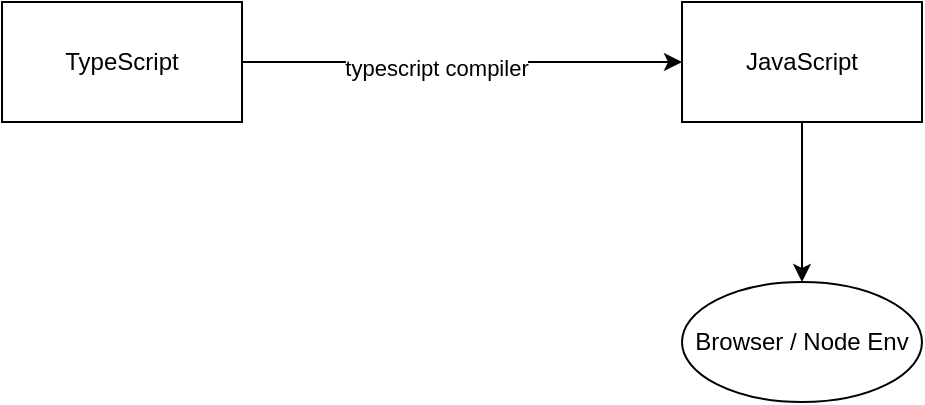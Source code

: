 <mxfile version="16.5.3" type="device" pages="14"><diagram id="m6nDwoIQcSLeU1OFLvfM" name="Page-1"><mxGraphModel dx="1209" dy="671" grid="1" gridSize="10" guides="1" tooltips="1" connect="1" arrows="1" fold="1" page="1" pageScale="1" pageWidth="850" pageHeight="1100" math="0" shadow="0"><root><mxCell id="0"/><mxCell id="1" parent="0"/><mxCell id="v52bWHD53P9cx1HHL9Lp-3" value="" style="edgeStyle=orthogonalEdgeStyle;rounded=0;orthogonalLoop=1;jettySize=auto;html=1;" parent="1" source="v52bWHD53P9cx1HHL9Lp-1" target="v52bWHD53P9cx1HHL9Lp-2" edge="1"><mxGeometry relative="1" as="geometry"><Array as="points"><mxPoint x="330" y="230"/><mxPoint x="330" y="230"/></Array></mxGeometry></mxCell><mxCell id="v52bWHD53P9cx1HHL9Lp-6" value="typescript compiler" style="edgeLabel;html=1;align=center;verticalAlign=middle;resizable=0;points=[];" parent="v52bWHD53P9cx1HHL9Lp-3" vertex="1" connectable="0"><mxGeometry x="-0.118" y="-3" relative="1" as="geometry"><mxPoint as="offset"/></mxGeometry></mxCell><mxCell id="v52bWHD53P9cx1HHL9Lp-1" value="TypeScript" style="rounded=0;whiteSpace=wrap;html=1;" parent="1" vertex="1"><mxGeometry x="70" y="200" width="120" height="60" as="geometry"/></mxCell><mxCell id="v52bWHD53P9cx1HHL9Lp-5" value="" style="edgeStyle=orthogonalEdgeStyle;rounded=0;orthogonalLoop=1;jettySize=auto;html=1;" parent="1" source="v52bWHD53P9cx1HHL9Lp-2" target="v52bWHD53P9cx1HHL9Lp-4" edge="1"><mxGeometry relative="1" as="geometry"/></mxCell><mxCell id="v52bWHD53P9cx1HHL9Lp-2" value="JavaScript" style="rounded=0;whiteSpace=wrap;html=1;" parent="1" vertex="1"><mxGeometry x="410" y="200" width="120" height="60" as="geometry"/></mxCell><mxCell id="v52bWHD53P9cx1HHL9Lp-4" value="Browser / Node Env" style="ellipse;whiteSpace=wrap;html=1;rounded=0;" parent="1" vertex="1"><mxGeometry x="410" y="340" width="120" height="60" as="geometry"/></mxCell></root></mxGraphModel></diagram><diagram id="PlpWMYCL5RIFOJy4ZNmh" name="Page-2"><mxGraphModel dx="834" dy="463" grid="1" gridSize="10" guides="1" tooltips="1" connect="1" arrows="1" fold="1" page="1" pageScale="1" pageWidth="850" pageHeight="1100" math="0" shadow="0"><root><mxCell id="m4bxBCBTfPsoI6JAXCoP-0"/><mxCell id="m4bxBCBTfPsoI6JAXCoP-1" parent="m4bxBCBTfPsoI6JAXCoP-0"/><mxCell id="m4bxBCBTfPsoI6JAXCoP-4" value="" style="edgeStyle=orthogonalEdgeStyle;rounded=0;orthogonalLoop=1;jettySize=auto;html=1;fontSize=16;" edge="1" parent="m4bxBCBTfPsoI6JAXCoP-1" source="m4bxBCBTfPsoI6JAXCoP-2" target="m4bxBCBTfPsoI6JAXCoP-3"><mxGeometry relative="1" as="geometry"/></mxCell><mxCell id="m4bxBCBTfPsoI6JAXCoP-2" value="ng serve" style="text;html=1;align=center;verticalAlign=middle;resizable=0;points=[];autosize=1;strokeColor=none;fillColor=none;fontSize=16;" vertex="1" parent="m4bxBCBTfPsoI6JAXCoP-1"><mxGeometry x="90" y="180" width="80" height="20" as="geometry"/></mxCell><mxCell id="m4bxBCBTfPsoI6JAXCoP-6" value="" style="edgeStyle=orthogonalEdgeStyle;rounded=0;orthogonalLoop=1;jettySize=auto;html=1;fontSize=16;" edge="1" parent="m4bxBCBTfPsoI6JAXCoP-1" source="m4bxBCBTfPsoI6JAXCoP-3" target="m4bxBCBTfPsoI6JAXCoP-5"><mxGeometry relative="1" as="geometry"/></mxCell><mxCell id="m4bxBCBTfPsoI6JAXCoP-3" value="webpack-dev-server" style="text;html=1;align=center;verticalAlign=middle;resizable=0;points=[];autosize=1;strokeColor=none;fillColor=none;fontSize=16;" vertex="1" parent="m4bxBCBTfPsoI6JAXCoP-1"><mxGeometry x="210" y="180" width="160" height="20" as="geometry"/></mxCell><mxCell id="m4bxBCBTfPsoI6JAXCoP-8" value="" style="edgeStyle=orthogonalEdgeStyle;rounded=0;orthogonalLoop=1;jettySize=auto;html=1;fontSize=16;" edge="1" parent="m4bxBCBTfPsoI6JAXCoP-1" source="m4bxBCBTfPsoI6JAXCoP-5" target="m4bxBCBTfPsoI6JAXCoP-7"><mxGeometry relative="1" as="geometry"/></mxCell><mxCell id="m4bxBCBTfPsoI6JAXCoP-5" value="localhost:4200" style="text;html=1;align=center;verticalAlign=middle;resizable=0;points=[];autosize=1;strokeColor=none;fillColor=none;fontSize=16;" vertex="1" parent="m4bxBCBTfPsoI6JAXCoP-1"><mxGeometry x="470" y="180" width="120" height="20" as="geometry"/></mxCell><mxCell id="m4bxBCBTfPsoI6JAXCoP-10" value="" style="edgeStyle=orthogonalEdgeStyle;rounded=0;orthogonalLoop=1;jettySize=auto;html=1;fontSize=16;" edge="1" parent="m4bxBCBTfPsoI6JAXCoP-1" source="m4bxBCBTfPsoI6JAXCoP-7" target="m4bxBCBTfPsoI6JAXCoP-9"><mxGeometry relative="1" as="geometry"/></mxCell><mxCell id="m4bxBCBTfPsoI6JAXCoP-7" value="src/index.html" style="text;html=1;align=center;verticalAlign=middle;resizable=0;points=[];autosize=1;strokeColor=none;fillColor=none;fontSize=16;" vertex="1" parent="m4bxBCBTfPsoI6JAXCoP-1"><mxGeometry x="675" y="180" width="110" height="20" as="geometry"/></mxCell><mxCell id="m4bxBCBTfPsoI6JAXCoP-12" value="" style="edgeStyle=orthogonalEdgeStyle;rounded=0;orthogonalLoop=1;jettySize=auto;html=1;fontSize=16;" edge="1" parent="m4bxBCBTfPsoI6JAXCoP-1" source="m4bxBCBTfPsoI6JAXCoP-9" target="m4bxBCBTfPsoI6JAXCoP-11"><mxGeometry relative="1" as="geometry"/></mxCell><mxCell id="m4bxBCBTfPsoI6JAXCoP-9" value="src/main.ts" style="text;html=1;align=center;verticalAlign=middle;resizable=0;points=[];autosize=1;strokeColor=none;fillColor=none;fontSize=16;" vertex="1" parent="m4bxBCBTfPsoI6JAXCoP-1"><mxGeometry x="685" y="280" width="90" height="20" as="geometry"/></mxCell><mxCell id="m4bxBCBTfPsoI6JAXCoP-14" value="" style="edgeStyle=orthogonalEdgeStyle;rounded=0;orthogonalLoop=1;jettySize=auto;html=1;fontSize=16;" edge="1" parent="m4bxBCBTfPsoI6JAXCoP-1" source="m4bxBCBTfPsoI6JAXCoP-11" target="m4bxBCBTfPsoI6JAXCoP-13"><mxGeometry relative="1" as="geometry"/></mxCell><mxCell id="m4bxBCBTfPsoI6JAXCoP-11" value="src/app.module.ts" style="text;html=1;align=center;verticalAlign=middle;resizable=0;points=[];autosize=1;strokeColor=none;fillColor=none;fontSize=16;" vertex="1" parent="m4bxBCBTfPsoI6JAXCoP-1"><mxGeometry x="490" y="280" width="140" height="20" as="geometry"/></mxCell><mxCell id="m4bxBCBTfPsoI6JAXCoP-16" value="" style="edgeStyle=orthogonalEdgeStyle;rounded=0;orthogonalLoop=1;jettySize=auto;html=1;fontSize=16;" edge="1" parent="m4bxBCBTfPsoI6JAXCoP-1" source="m4bxBCBTfPsoI6JAXCoP-13" target="m4bxBCBTfPsoI6JAXCoP-15"><mxGeometry relative="1" as="geometry"/></mxCell><mxCell id="m4bxBCBTfPsoI6JAXCoP-13" value="src/app/app.component.ts" style="text;html=1;align=center;verticalAlign=middle;resizable=0;points=[];autosize=1;strokeColor=none;fillColor=none;fontSize=16;" vertex="1" parent="m4bxBCBTfPsoI6JAXCoP-1"><mxGeometry x="240" y="280" width="200" height="20" as="geometry"/></mxCell><mxCell id="m4bxBCBTfPsoI6JAXCoP-15" value="src/app/app.component.html" style="text;html=1;align=center;verticalAlign=middle;resizable=0;points=[];autosize=1;strokeColor=none;fillColor=none;fontSize=16;" vertex="1" parent="m4bxBCBTfPsoI6JAXCoP-1"><mxGeometry x="230" y="380" width="220" height="20" as="geometry"/></mxCell><mxCell id="m4bxBCBTfPsoI6JAXCoP-17" value="&amp;lt;app-root&amp;gt;" style="text;html=1;align=center;verticalAlign=middle;resizable=0;points=[];autosize=1;strokeColor=none;fillColor=none;fontSize=16;fontStyle=1" vertex="1" parent="m4bxBCBTfPsoI6JAXCoP-1"><mxGeometry x="670" y="150" width="100" height="20" as="geometry"/></mxCell><mxCell id="m4bxBCBTfPsoI6JAXCoP-18" value="selector, template" style="text;html=1;align=center;verticalAlign=middle;resizable=0;points=[];autosize=1;strokeColor=none;fillColor=none;fontSize=16;" vertex="1" parent="m4bxBCBTfPsoI6JAXCoP-1"><mxGeometry x="270" y="250" width="140" height="20" as="geometry"/></mxCell><mxCell id="m4bxBCBTfPsoI6JAXCoP-19" value="Angular Bootstrap Process" style="text;strokeColor=none;fillColor=none;html=1;fontSize=24;fontStyle=1;verticalAlign=middle;align=center;" vertex="1" parent="m4bxBCBTfPsoI6JAXCoP-1"><mxGeometry x="375" y="60" width="100" height="40" as="geometry"/></mxCell></root></mxGraphModel></diagram><diagram id="8LMnATy2hcmwcTGD4rqP" name="Page-3"><mxGraphModel dx="834" dy="463" grid="1" gridSize="10" guides="1" tooltips="1" connect="1" arrows="1" fold="1" page="1" pageScale="1" pageWidth="850" pageHeight="1100" math="0" shadow="0"><root><mxCell id="UeFEKcoQEogy5Wm8QWFd-0"/><mxCell id="UeFEKcoQEogy5Wm8QWFd-1" parent="UeFEKcoQEogy5Wm8QWFd-0"/><mxCell id="UeFEKcoQEogy5Wm8QWFd-5" style="edgeStyle=orthogonalEdgeStyle;rounded=0;orthogonalLoop=1;jettySize=auto;html=1;exitX=0.5;exitY=0;exitDx=0;exitDy=0;entryX=0.5;entryY=0;entryDx=0;entryDy=0;fontSize=16;" edge="1" parent="UeFEKcoQEogy5Wm8QWFd-1" source="UeFEKcoQEogy5Wm8QWFd-2" target="UeFEKcoQEogy5Wm8QWFd-3"><mxGeometry relative="1" as="geometry"><Array as="points"><mxPoint x="240" y="170"/><mxPoint x="580" y="170"/></Array></mxGeometry></mxCell><mxCell id="UeFEKcoQEogy5Wm8QWFd-2" value="Class" style="rounded=0;whiteSpace=wrap;html=1;fontSize=16;" vertex="1" parent="UeFEKcoQEogy5Wm8QWFd-1"><mxGeometry x="180" y="240" width="120" height="60" as="geometry"/></mxCell><mxCell id="UeFEKcoQEogy5Wm8QWFd-7" style="edgeStyle=orthogonalEdgeStyle;rounded=0;orthogonalLoop=1;jettySize=auto;html=1;exitX=0.5;exitY=1;exitDx=0;exitDy=0;entryX=0.5;entryY=1;entryDx=0;entryDy=0;fontSize=16;" edge="1" parent="UeFEKcoQEogy5Wm8QWFd-1" source="UeFEKcoQEogy5Wm8QWFd-3" target="UeFEKcoQEogy5Wm8QWFd-2"><mxGeometry relative="1" as="geometry"><Array as="points"><mxPoint x="580" y="360"/><mxPoint x="240" y="360"/></Array></mxGeometry></mxCell><mxCell id="UeFEKcoQEogy5Wm8QWFd-3" value="Template" style="rounded=0;whiteSpace=wrap;html=1;fontSize=16;" vertex="1" parent="UeFEKcoQEogy5Wm8QWFd-1"><mxGeometry x="520" y="240" width="120" height="60" as="geometry"/></mxCell><mxCell id="UeFEKcoQEogy5Wm8QWFd-4" value="Model" style="text;html=1;align=center;verticalAlign=middle;resizable=0;points=[];autosize=1;strokeColor=none;fillColor=none;fontSize=16;" vertex="1" parent="UeFEKcoQEogy5Wm8QWFd-1"><mxGeometry x="80" y="260" width="60" height="20" as="geometry"/></mxCell><mxCell id="UeFEKcoQEogy5Wm8QWFd-6" value="[ Property Binding ] / {{ Angular Expr }}" style="text;html=1;align=center;verticalAlign=middle;resizable=0;points=[];autosize=1;strokeColor=none;fillColor=none;fontSize=16;" vertex="1" parent="UeFEKcoQEogy5Wm8QWFd-1"><mxGeometry x="260" y="180" width="290" height="20" as="geometry"/></mxCell><mxCell id="UeFEKcoQEogy5Wm8QWFd-8" value="( Event Binding )" style="text;html=1;align=center;verticalAlign=middle;resizable=0;points=[];autosize=1;strokeColor=none;fillColor=none;fontSize=16;" vertex="1" parent="UeFEKcoQEogy5Wm8QWFd-1"><mxGeometry x="340" y="330" width="130" height="20" as="geometry"/></mxCell><mxCell id="UeFEKcoQEogy5Wm8QWFd-9" value="&lt;h1&gt;Two way data binding&lt;/h1&gt;&lt;div&gt;- Club [PB] + (EB)&lt;/div&gt;&lt;div&gt;- Banana in the box syntax : [ ( ngModel ) ]&lt;/div&gt;" style="text;html=1;strokeColor=none;fillColor=none;spacing=5;spacingTop=-20;whiteSpace=wrap;overflow=hidden;rounded=0;fontSize=16;" vertex="1" parent="UeFEKcoQEogy5Wm8QWFd-1"><mxGeometry x="230" y="440" width="430" height="160" as="geometry"/></mxCell><mxCell id="krLzx2VIH9dzDRrmovCE-0" value="Data Binding" style="text;strokeColor=none;fillColor=none;html=1;fontSize=24;fontStyle=1;verticalAlign=middle;align=center;" vertex="1" parent="UeFEKcoQEogy5Wm8QWFd-1"><mxGeometry x="370" y="60" width="100" height="40" as="geometry"/></mxCell></root></mxGraphModel></diagram><diagram id="gvR8NaksB60RSZbq_lno" name="Page-4"><mxGraphModel dx="834" dy="463" grid="1" gridSize="10" guides="1" tooltips="1" connect="1" arrows="1" fold="1" page="1" pageScale="1" pageWidth="850" pageHeight="1100" math="0" shadow="0"><root><mxCell id="RwZYo-TvCChxtGbDgOUP-0"/><mxCell id="RwZYo-TvCChxtGbDgOUP-1" parent="RwZYo-TvCChxtGbDgOUP-0"/><mxCell id="RwZYo-TvCChxtGbDgOUP-4" style="edgeStyle=orthogonalEdgeStyle;rounded=0;orthogonalLoop=1;jettySize=auto;html=1;exitX=0;exitY=0.5;exitDx=0;exitDy=0;entryX=0;entryY=0.5;entryDx=0;entryDy=0;fontSize=16;" edge="1" parent="RwZYo-TvCChxtGbDgOUP-1" source="RwZYo-TvCChxtGbDgOUP-2" target="RwZYo-TvCChxtGbDgOUP-3"><mxGeometry relative="1" as="geometry"/></mxCell><mxCell id="RwZYo-TvCChxtGbDgOUP-2" value="Parent" style="rounded=0;whiteSpace=wrap;html=1;fontSize=16;" vertex="1" parent="RwZYo-TvCChxtGbDgOUP-1"><mxGeometry x="360" y="180" width="120" height="60" as="geometry"/></mxCell><mxCell id="RwZYo-TvCChxtGbDgOUP-7" style="edgeStyle=orthogonalEdgeStyle;rounded=0;orthogonalLoop=1;jettySize=auto;html=1;exitX=1;exitY=0.5;exitDx=0;exitDy=0;entryX=1.008;entryY=0.429;entryDx=0;entryDy=0;entryPerimeter=0;fontSize=16;" edge="1" parent="RwZYo-TvCChxtGbDgOUP-1" source="RwZYo-TvCChxtGbDgOUP-3" target="RwZYo-TvCChxtGbDgOUP-2"><mxGeometry relative="1" as="geometry"><Array as="points"><mxPoint x="510" y="420"/><mxPoint x="510" y="206"/></Array></mxGeometry></mxCell><mxCell id="RwZYo-TvCChxtGbDgOUP-3" value="Child" style="rounded=0;whiteSpace=wrap;html=1;fontSize=16;" vertex="1" parent="RwZYo-TvCChxtGbDgOUP-1"><mxGeometry x="360" y="390" width="120" height="60" as="geometry"/></mxCell><mxCell id="RwZYo-TvCChxtGbDgOUP-5" value="[ Property Binding ]" style="text;html=1;align=center;verticalAlign=middle;resizable=0;points=[];autosize=1;strokeColor=none;fillColor=none;fontSize=16;" vertex="1" parent="RwZYo-TvCChxtGbDgOUP-1"><mxGeometry x="185" y="200" width="150" height="20" as="geometry"/></mxCell><mxCell id="RwZYo-TvCChxtGbDgOUP-6" value="@Input()" style="text;html=1;align=center;verticalAlign=middle;resizable=0;points=[];autosize=1;strokeColor=none;fillColor=none;fontSize=16;" vertex="1" parent="RwZYo-TvCChxtGbDgOUP-1"><mxGeometry x="220" y="410" width="80" height="20" as="geometry"/></mxCell><mxCell id="RwZYo-TvCChxtGbDgOUP-8" value="@Output() + EventEmitter" style="text;html=1;align=center;verticalAlign=middle;resizable=0;points=[];autosize=1;strokeColor=none;fillColor=none;fontSize=16;" vertex="1" parent="RwZYo-TvCChxtGbDgOUP-1"><mxGeometry x="510" y="410" width="200" height="20" as="geometry"/></mxCell><mxCell id="RwZYo-TvCChxtGbDgOUP-9" value="( Event Binding)" style="text;html=1;align=center;verticalAlign=middle;resizable=0;points=[];autosize=1;strokeColor=none;fillColor=none;fontSize=16;" vertex="1" parent="RwZYo-TvCChxtGbDgOUP-1"><mxGeometry x="510" y="200" width="130" height="20" as="geometry"/></mxCell><mxCell id="RwZYo-TvCChxtGbDgOUP-11" value="Nested Component Communication" style="text;strokeColor=none;fillColor=none;html=1;fontSize=24;fontStyle=1;verticalAlign=middle;align=center;" vertex="1" parent="RwZYo-TvCChxtGbDgOUP-1"><mxGeometry x="370" y="100" width="100" height="40" as="geometry"/></mxCell><mxCell id="RwZYo-TvCChxtGbDgOUP-12" value="Data Projection / Content Projection -&amp;gt; formatted data from parent to child" style="text;html=1;align=center;verticalAlign=middle;resizable=0;points=[];autosize=1;strokeColor=#6c8ebf;fillColor=#dae8fc;fontSize=16;" vertex="1" parent="RwZYo-TvCChxtGbDgOUP-1"><mxGeometry x="140" y="530" width="540" height="20" as="geometry"/></mxCell></root></mxGraphModel></diagram><diagram id="lQUc-MhOp2fkAuEADqXN" name="Page-5"><mxGraphModel dx="834" dy="463" grid="1" gridSize="10" guides="1" tooltips="1" connect="1" arrows="1" fold="1" page="1" pageScale="1" pageWidth="850" pageHeight="1100" math="0" shadow="0"><root><mxCell id="PimcHEHWzx3d8qyYWctg-0"/><mxCell id="PimcHEHWzx3d8qyYWctg-1" parent="PimcHEHWzx3d8qyYWctg-0"/><mxCell id="PimcHEHWzx3d8qyYWctg-4" value="" style="edgeStyle=orthogonalEdgeStyle;rounded=0;orthogonalLoop=1;jettySize=auto;html=1;fontSize=16;" edge="1" parent="PimcHEHWzx3d8qyYWctg-1" source="PimcHEHWzx3d8qyYWctg-2" target="PimcHEHWzx3d8qyYWctg-3"><mxGeometry relative="1" as="geometry"/></mxCell><mxCell id="PimcHEHWzx3d8qyYWctg-6" style="edgeStyle=orthogonalEdgeStyle;rounded=0;orthogonalLoop=1;jettySize=auto;html=1;exitX=0.5;exitY=1;exitDx=0;exitDy=0;fontSize=16;" edge="1" parent="PimcHEHWzx3d8qyYWctg-1" source="PimcHEHWzx3d8qyYWctg-2" target="PimcHEHWzx3d8qyYWctg-5"><mxGeometry relative="1" as="geometry"/></mxCell><mxCell id="PimcHEHWzx3d8qyYWctg-2" value="Directives" style="rounded=0;whiteSpace=wrap;html=1;fontSize=16;" vertex="1" parent="PimcHEHWzx3d8qyYWctg-1"><mxGeometry x="365" y="240" width="120" height="60" as="geometry"/></mxCell><mxCell id="PimcHEHWzx3d8qyYWctg-3" value="Structural Directives" style="rounded=0;whiteSpace=wrap;html=1;fontSize=16;" vertex="1" parent="PimcHEHWzx3d8qyYWctg-1"><mxGeometry x="270" y="360" width="120" height="60" as="geometry"/></mxCell><mxCell id="PimcHEHWzx3d8qyYWctg-5" value="Attribute Directives" style="rounded=0;whiteSpace=wrap;html=1;fontSize=16;" vertex="1" parent="PimcHEHWzx3d8qyYWctg-1"><mxGeometry x="450" y="360" width="120" height="60" as="geometry"/></mxCell><mxCell id="PimcHEHWzx3d8qyYWctg-7" value="*ngIf" style="text;html=1;align=center;verticalAlign=middle;resizable=0;points=[];autosize=1;strokeColor=none;fillColor=none;fontSize=16;" vertex="1" parent="PimcHEHWzx3d8qyYWctg-1"><mxGeometry x="295" y="430" width="50" height="20" as="geometry"/></mxCell><mxCell id="PimcHEHWzx3d8qyYWctg-8" value="*ngFor" style="text;html=1;align=center;verticalAlign=middle;resizable=0;points=[];autosize=1;strokeColor=none;fillColor=none;fontSize=16;fontStyle=1" vertex="1" parent="PimcHEHWzx3d8qyYWctg-1"><mxGeometry x="285" y="460" width="70" height="20" as="geometry"/></mxCell><mxCell id="PimcHEHWzx3d8qyYWctg-9" value="*ngSwitch" style="text;html=1;align=center;verticalAlign=middle;resizable=0;points=[];autosize=1;strokeColor=none;fillColor=none;fontSize=16;" vertex="1" parent="PimcHEHWzx3d8qyYWctg-1"><mxGeometry x="275" y="490" width="90" height="20" as="geometry"/></mxCell><mxCell id="PimcHEHWzx3d8qyYWctg-10" value="[ngClass]" style="text;html=1;align=center;verticalAlign=middle;resizable=0;points=[];autosize=1;strokeColor=none;fillColor=none;fontSize=16;" vertex="1" parent="PimcHEHWzx3d8qyYWctg-1"><mxGeometry x="470" y="430" width="80" height="20" as="geometry"/></mxCell><mxCell id="PimcHEHWzx3d8qyYWctg-11" value="[ngStyle]" style="text;html=1;align=center;verticalAlign=middle;resizable=0;points=[];autosize=1;strokeColor=none;fillColor=none;fontSize=16;" vertex="1" parent="PimcHEHWzx3d8qyYWctg-1"><mxGeometry x="470" y="460" width="80" height="20" as="geometry"/></mxCell></root></mxGraphModel></diagram><diagram id="HrMvcHC4GzadIl_TqLn7" name="Page-6"><mxGraphModel dx="834" dy="463" grid="1" gridSize="10" guides="1" tooltips="1" connect="1" arrows="1" fold="1" page="1" pageScale="1" pageWidth="850" pageHeight="1100" math="0" shadow="0"><root><mxCell id="3sJArs8LWBq52ON36iWM-0"/><mxCell id="3sJArs8LWBq52ON36iWM-1" parent="3sJArs8LWBq52ON36iWM-0"/><mxCell id="3sJArs8LWBq52ON36iWM-5" style="edgeStyle=orthogonalEdgeStyle;rounded=0;orthogonalLoop=1;jettySize=auto;html=1;exitX=1;exitY=0.25;exitDx=0;exitDy=0;entryX=0.036;entryY=0.257;entryDx=0;entryDy=0;entryPerimeter=0;fontSize=14;" edge="1" parent="3sJArs8LWBq52ON36iWM-1" source="3sJArs8LWBq52ON36iWM-2" target="3sJArs8LWBq52ON36iWM-3"><mxGeometry relative="1" as="geometry"/></mxCell><mxCell id="3sJArs8LWBq52ON36iWM-2" value="&lt;font style=&quot;font-size: 14px&quot;&gt;UsersComponent&lt;/font&gt;" style="rounded=0;whiteSpace=wrap;html=1;fontSize=16;" vertex="1" parent="3sJArs8LWBq52ON36iWM-1"><mxGeometry x="150" y="250" width="120" height="60" as="geometry"/></mxCell><mxCell id="3sJArs8LWBq52ON36iWM-6" style="edgeStyle=orthogonalEdgeStyle;rounded=0;orthogonalLoop=1;jettySize=auto;html=1;exitX=0;exitY=0.5;exitDx=0;exitDy=0;exitPerimeter=0;entryX=1;entryY=0.75;entryDx=0;entryDy=0;fontSize=14;" edge="1" parent="3sJArs8LWBq52ON36iWM-1" source="3sJArs8LWBq52ON36iWM-3" target="3sJArs8LWBq52ON36iWM-2"><mxGeometry relative="1" as="geometry"><Array as="points"><mxPoint x="430" y="330"/><mxPoint x="430" y="295"/></Array></mxGeometry></mxCell><mxCell id="3sJArs8LWBq52ON36iWM-10" style="edgeStyle=orthogonalEdgeStyle;rounded=0;orthogonalLoop=1;jettySize=auto;html=1;exitX=0.5;exitY=1;exitDx=0;exitDy=0;exitPerimeter=0;entryX=1;entryY=0.75;entryDx=0;entryDy=0;fontSize=14;" edge="1" parent="3sJArs8LWBq52ON36iWM-1" source="3sJArs8LWBq52ON36iWM-3" target="3sJArs8LWBq52ON36iWM-8"><mxGeometry relative="1" as="geometry"/></mxCell><mxCell id="3sJArs8LWBq52ON36iWM-3" value="Mocks.ts" style="shape=cylinder3;whiteSpace=wrap;html=1;boundedLbl=1;backgroundOutline=1;size=15;fontSize=14;" vertex="1" parent="3sJArs8LWBq52ON36iWM-1"><mxGeometry x="625" y="290" width="60" height="80" as="geometry"/></mxCell><mxCell id="3sJArs8LWBq52ON36iWM-4" value="Data Source" style="text;html=1;align=center;verticalAlign=middle;resizable=0;points=[];autosize=1;strokeColor=none;fillColor=none;fontSize=14;" vertex="1" parent="3sJArs8LWBq52ON36iWM-1"><mxGeometry x="700" y="330" width="90" height="20" as="geometry"/></mxCell><mxCell id="3sJArs8LWBq52ON36iWM-7" value="Model 01" style="text;html=1;align=center;verticalAlign=middle;resizable=0;points=[];autosize=1;strokeColor=none;fillColor=none;fontSize=14;" vertex="1" parent="3sJArs8LWBq52ON36iWM-1"><mxGeometry x="45" y="270" width="70" height="20" as="geometry"/></mxCell><mxCell id="3sJArs8LWBq52ON36iWM-9" style="edgeStyle=orthogonalEdgeStyle;rounded=0;orthogonalLoop=1;jettySize=auto;html=1;exitX=1;exitY=0.25;exitDx=0;exitDy=0;entryX=0;entryY=1;entryDx=0;entryDy=-15;entryPerimeter=0;fontSize=14;" edge="1" parent="3sJArs8LWBq52ON36iWM-1" source="3sJArs8LWBq52ON36iWM-8" target="3sJArs8LWBq52ON36iWM-3"><mxGeometry relative="1" as="geometry"/></mxCell><mxCell id="3sJArs8LWBq52ON36iWM-8" value="EmployeeComp" style="rounded=0;whiteSpace=wrap;html=1;fontSize=14;" vertex="1" parent="3sJArs8LWBq52ON36iWM-1"><mxGeometry x="150" y="390" width="120" height="60" as="geometry"/></mxCell><mxCell id="3sJArs8LWBq52ON36iWM-11" value="Model 02" style="text;html=1;align=center;verticalAlign=middle;resizable=0;points=[];autosize=1;strokeColor=none;fillColor=none;fontSize=14;" vertex="1" parent="3sJArs8LWBq52ON36iWM-1"><mxGeometry x="45" y="410" width="70" height="20" as="geometry"/></mxCell><mxCell id="3sJArs8LWBq52ON36iWM-12" value="EmployeeComp" style="rounded=0;whiteSpace=wrap;html=1;fontSize=14;" vertex="1" parent="3sJArs8LWBq52ON36iWM-1"><mxGeometry x="150" y="390" width="120" height="60" as="geometry"/></mxCell><mxCell id="3sJArs8LWBq52ON36iWM-13" value="&lt;font style=&quot;font-size: 14px&quot;&gt;UsersComponent&lt;/font&gt;" style="rounded=0;whiteSpace=wrap;html=1;fontSize=16;" vertex="1" parent="3sJArs8LWBq52ON36iWM-1"><mxGeometry x="150" y="250" width="120" height="60" as="geometry"/></mxCell><mxCell id="3sJArs8LWBq52ON36iWM-14" value="EmployeeComp" style="rounded=0;whiteSpace=wrap;html=1;fontSize=14;" vertex="1" parent="3sJArs8LWBq52ON36iWM-1"><mxGeometry x="150" y="390" width="120" height="60" as="geometry"/></mxCell><mxCell id="3sJArs8LWBq52ON36iWM-15" value="&lt;font style=&quot;font-size: 14px&quot;&gt;UsersComponent&lt;/font&gt;" style="rounded=0;whiteSpace=wrap;html=1;fontSize=16;" vertex="1" parent="3sJArs8LWBq52ON36iWM-1"><mxGeometry x="150" y="250" width="120" height="60" as="geometry"/></mxCell><mxCell id="3sJArs8LWBq52ON36iWM-21" style="edgeStyle=orthogonalEdgeStyle;rounded=0;orthogonalLoop=1;jettySize=auto;html=1;exitX=0;exitY=1;exitDx=0;exitDy=-15;exitPerimeter=0;entryX=1;entryY=0.75;entryDx=0;entryDy=0;fontSize=14;" edge="1" parent="3sJArs8LWBq52ON36iWM-1" source="3sJArs8LWBq52ON36iWM-16" target="3sJArs8LWBq52ON36iWM-19"><mxGeometry relative="1" as="geometry"/></mxCell><mxCell id="3sJArs8LWBq52ON36iWM-16" value="Mocks.ts" style="shape=cylinder3;whiteSpace=wrap;html=1;boundedLbl=1;backgroundOutline=1;size=15;fontSize=14;" vertex="1" parent="3sJArs8LWBq52ON36iWM-1"><mxGeometry x="625" y="570" width="60" height="80" as="geometry"/></mxCell><mxCell id="3sJArs8LWBq52ON36iWM-26" style="edgeStyle=orthogonalEdgeStyle;rounded=0;orthogonalLoop=1;jettySize=auto;html=1;exitX=1;exitY=0.75;exitDx=0;exitDy=0;entryX=-0.008;entryY=0.851;entryDx=0;entryDy=0;entryPerimeter=0;fontSize=14;" edge="1" parent="3sJArs8LWBq52ON36iWM-1" source="3sJArs8LWBq52ON36iWM-17" target="3sJArs8LWBq52ON36iWM-19"><mxGeometry relative="1" as="geometry"><Array as="points"><mxPoint x="360" y="715"/><mxPoint x="360" y="669"/></Array></mxGeometry></mxCell><mxCell id="3sJArs8LWBq52ON36iWM-17" value="EmployeeComp" style="rounded=0;whiteSpace=wrap;html=1;fontSize=14;" vertex="1" parent="3sJArs8LWBq52ON36iWM-1"><mxGeometry x="150" y="670" width="120" height="60" as="geometry"/></mxCell><mxCell id="3sJArs8LWBq52ON36iWM-22" style="edgeStyle=orthogonalEdgeStyle;rounded=0;orthogonalLoop=1;jettySize=auto;html=1;exitX=1;exitY=0.25;exitDx=0;exitDy=0;entryX=0.012;entryY=0.146;entryDx=0;entryDy=0;entryPerimeter=0;fontSize=14;" edge="1" parent="3sJArs8LWBq52ON36iWM-1" source="3sJArs8LWBq52ON36iWM-18" target="3sJArs8LWBq52ON36iWM-19"><mxGeometry relative="1" as="geometry"/></mxCell><mxCell id="3sJArs8LWBq52ON36iWM-18" value="&lt;font style=&quot;font-size: 14px&quot;&gt;UsersComponent&lt;/font&gt;" style="rounded=0;whiteSpace=wrap;html=1;fontSize=16;" vertex="1" parent="3sJArs8LWBq52ON36iWM-1"><mxGeometry x="150" y="530" width="120" height="60" as="geometry"/></mxCell><mxCell id="3sJArs8LWBq52ON36iWM-20" style="edgeStyle=orthogonalEdgeStyle;rounded=0;orthogonalLoop=1;jettySize=auto;html=1;exitX=1;exitY=0.25;exitDx=0;exitDy=0;entryX=0;entryY=0.5;entryDx=0;entryDy=0;entryPerimeter=0;fontSize=14;" edge="1" parent="3sJArs8LWBq52ON36iWM-1" source="3sJArs8LWBq52ON36iWM-19" target="3sJArs8LWBq52ON36iWM-16"><mxGeometry relative="1" as="geometry"/></mxCell><mxCell id="3sJArs8LWBq52ON36iWM-23" style="edgeStyle=orthogonalEdgeStyle;rounded=0;orthogonalLoop=1;jettySize=auto;html=1;exitX=0;exitY=0.5;exitDx=0;exitDy=0;entryX=1;entryY=0.75;entryDx=0;entryDy=0;fontSize=14;" edge="1" parent="3sJArs8LWBq52ON36iWM-1" source="3sJArs8LWBq52ON36iWM-19" target="3sJArs8LWBq52ON36iWM-18"><mxGeometry relative="1" as="geometry"><Array as="points"><mxPoint x="320" y="620"/><mxPoint x="320" y="575"/></Array></mxGeometry></mxCell><mxCell id="3sJArs8LWBq52ON36iWM-25" style="edgeStyle=orthogonalEdgeStyle;rounded=0;orthogonalLoop=1;jettySize=auto;html=1;exitX=0;exitY=0.5;exitDx=0;exitDy=0;entryX=1;entryY=0.25;entryDx=0;entryDy=0;fontSize=14;" edge="1" parent="3sJArs8LWBq52ON36iWM-1" source="3sJArs8LWBq52ON36iWM-19" target="3sJArs8LWBq52ON36iWM-17"><mxGeometry relative="1" as="geometry"><Array as="points"><mxPoint x="320" y="620"/><mxPoint x="320" y="685"/></Array></mxGeometry></mxCell><mxCell id="3sJArs8LWBq52ON36iWM-19" value="Service&lt;br&gt;Data Service" style="rounded=0;whiteSpace=wrap;html=1;fontSize=14;" vertex="1" parent="3sJArs8LWBq52ON36iWM-1"><mxGeometry x="390" y="550" width="120" height="140" as="geometry"/></mxCell><mxCell id="3sJArs8LWBq52ON36iWM-27" value="Singleton" style="text;html=1;align=center;verticalAlign=middle;resizable=0;points=[];autosize=1;strokeColor=none;fillColor=none;fontSize=14;" vertex="1" parent="3sJArs8LWBq52ON36iWM-1"><mxGeometry x="415" y="700" width="70" height="20" as="geometry"/></mxCell><mxCell id="3sJArs8LWBq52ON36iWM-28" value="Model" style="text;html=1;align=center;verticalAlign=middle;resizable=0;points=[];autosize=1;strokeColor=none;fillColor=none;fontSize=14;" vertex="1" parent="3sJArs8LWBq52ON36iWM-1"><mxGeometry x="75" y="550" width="50" height="20" as="geometry"/></mxCell><mxCell id="3sJArs8LWBq52ON36iWM-29" value="Model" style="text;html=1;align=center;verticalAlign=middle;resizable=0;points=[];autosize=1;strokeColor=none;fillColor=none;fontSize=14;" vertex="1" parent="3sJArs8LWBq52ON36iWM-1"><mxGeometry x="75" y="690" width="50" height="20" as="geometry"/></mxCell><mxCell id="3sJArs8LWBq52ON36iWM-30" value="DIP - Services should be injectable item" style="text;html=1;align=center;verticalAlign=middle;resizable=0;points=[];autosize=1;strokeColor=none;fillColor=none;fontSize=14;" vertex="1" parent="3sJArs8LWBq52ON36iWM-1"><mxGeometry x="210" y="770" width="260" height="20" as="geometry"/></mxCell><mxCell id="3sJArs8LWBq52ON36iWM-31" value="SRP - One Service should have only one responsibility" style="text;html=1;align=center;verticalAlign=middle;resizable=0;points=[];autosize=1;strokeColor=none;fillColor=none;fontSize=14;" vertex="1" parent="3sJArs8LWBq52ON36iWM-1"><mxGeometry x="195" y="790" width="350" height="20" as="geometry"/></mxCell></root></mxGraphModel></diagram><diagram id="FQ--EBsM919HpQRf0hoe" name="Page-7"><mxGraphModel dx="1008" dy="559" grid="1" gridSize="10" guides="1" tooltips="1" connect="1" arrows="1" fold="1" page="1" pageScale="1" pageWidth="850" pageHeight="1100" math="0" shadow="0"><root><mxCell id="JQoR-cqXtouMyCvDPEH_-0"/><mxCell id="JQoR-cqXtouMyCvDPEH_-1" parent="JQoR-cqXtouMyCvDPEH_-0"/><mxCell id="JQoR-cqXtouMyCvDPEH_-4" value="" style="edgeStyle=orthogonalEdgeStyle;rounded=0;orthogonalLoop=1;jettySize=auto;html=1;fontSize=14;" edge="1" parent="JQoR-cqXtouMyCvDPEH_-1" source="JQoR-cqXtouMyCvDPEH_-2" target="JQoR-cqXtouMyCvDPEH_-3"><mxGeometry relative="1" as="geometry"/></mxCell><mxCell id="JQoR-cqXtouMyCvDPEH_-2" value="RootModule" style="rounded=0;whiteSpace=wrap;html=1;fontSize=14;" vertex="1" parent="JQoR-cqXtouMyCvDPEH_-1"><mxGeometry x="350" y="140" width="120" height="60" as="geometry"/></mxCell><mxCell id="JQoR-cqXtouMyCvDPEH_-6" value="" style="edgeStyle=orthogonalEdgeStyle;rounded=0;orthogonalLoop=1;jettySize=auto;html=1;fontSize=14;" edge="1" parent="JQoR-cqXtouMyCvDPEH_-1" source="JQoR-cqXtouMyCvDPEH_-3" target="JQoR-cqXtouMyCvDPEH_-5"><mxGeometry relative="1" as="geometry"/></mxCell><mxCell id="JQoR-cqXtouMyCvDPEH_-9" style="edgeStyle=orthogonalEdgeStyle;rounded=0;orthogonalLoop=1;jettySize=auto;html=1;exitX=0.5;exitY=1;exitDx=0;exitDy=0;fontSize=14;" edge="1" parent="JQoR-cqXtouMyCvDPEH_-1" source="JQoR-cqXtouMyCvDPEH_-3" target="JQoR-cqXtouMyCvDPEH_-8"><mxGeometry relative="1" as="geometry"/></mxCell><mxCell id="JQoR-cqXtouMyCvDPEH_-10" style="edgeStyle=orthogonalEdgeStyle;rounded=0;orthogonalLoop=1;jettySize=auto;html=1;exitX=0.5;exitY=1;exitDx=0;exitDy=0;fontSize=14;" edge="1" parent="JQoR-cqXtouMyCvDPEH_-1" source="JQoR-cqXtouMyCvDPEH_-3" target="JQoR-cqXtouMyCvDPEH_-7"><mxGeometry relative="1" as="geometry"/></mxCell><mxCell id="JQoR-cqXtouMyCvDPEH_-3" value="RootComponent" style="rounded=0;whiteSpace=wrap;html=1;fontSize=14;" vertex="1" parent="JQoR-cqXtouMyCvDPEH_-1"><mxGeometry x="350" y="280" width="120" height="60" as="geometry"/></mxCell><mxCell id="JQoR-cqXtouMyCvDPEH_-12" value="" style="edgeStyle=orthogonalEdgeStyle;rounded=0;orthogonalLoop=1;jettySize=auto;html=1;fontSize=14;" edge="1" parent="JQoR-cqXtouMyCvDPEH_-1" source="JQoR-cqXtouMyCvDPEH_-5" target="JQoR-cqXtouMyCvDPEH_-11"><mxGeometry relative="1" as="geometry"/></mxCell><mxCell id="JQoR-cqXtouMyCvDPEH_-14" style="edgeStyle=orthogonalEdgeStyle;rounded=0;orthogonalLoop=1;jettySize=auto;html=1;exitX=0.5;exitY=1;exitDx=0;exitDy=0;fontSize=14;" edge="1" parent="JQoR-cqXtouMyCvDPEH_-1" source="JQoR-cqXtouMyCvDPEH_-5" target="JQoR-cqXtouMyCvDPEH_-13"><mxGeometry relative="1" as="geometry"/></mxCell><mxCell id="JQoR-cqXtouMyCvDPEH_-5" value="UsersComponent" style="rounded=0;whiteSpace=wrap;html=1;fontSize=14;" vertex="1" parent="JQoR-cqXtouMyCvDPEH_-1"><mxGeometry x="350" y="420" width="120" height="60" as="geometry"/></mxCell><mxCell id="JQoR-cqXtouMyCvDPEH_-7" value="LoginComponent" style="rounded=0;whiteSpace=wrap;html=1;fontSize=14;" vertex="1" parent="JQoR-cqXtouMyCvDPEH_-1"><mxGeometry x="500" y="420" width="120" height="60" as="geometry"/></mxCell><mxCell id="JQoR-cqXtouMyCvDPEH_-8" value="PipeDemo&lt;br&gt;Component" style="rounded=0;whiteSpace=wrap;html=1;fontSize=14;" vertex="1" parent="JQoR-cqXtouMyCvDPEH_-1"><mxGeometry x="200" y="420" width="120" height="60" as="geometry"/></mxCell><mxCell id="JQoR-cqXtouMyCvDPEH_-16" value="" style="edgeStyle=orthogonalEdgeStyle;rounded=0;orthogonalLoop=1;jettySize=auto;html=1;fontSize=14;" edge="1" parent="JQoR-cqXtouMyCvDPEH_-1" source="JQoR-cqXtouMyCvDPEH_-11" target="JQoR-cqXtouMyCvDPEH_-15"><mxGeometry relative="1" as="geometry"/></mxCell><mxCell id="JQoR-cqXtouMyCvDPEH_-11" value="UserInfo&lt;br&gt;Component" style="rounded=0;whiteSpace=wrap;html=1;fontSize=14;" vertex="1" parent="JQoR-cqXtouMyCvDPEH_-1"><mxGeometry x="280" y="560" width="120" height="60" as="geometry"/></mxCell><mxCell id="JQoR-cqXtouMyCvDPEH_-13" value="UserImage&lt;br&gt;Component" style="rounded=0;whiteSpace=wrap;html=1;fontSize=14;" vertex="1" parent="JQoR-cqXtouMyCvDPEH_-1"><mxGeometry x="430" y="560" width="120" height="60" as="geometry"/></mxCell><mxCell id="JQoR-cqXtouMyCvDPEH_-15" value="CommentForm Component" style="rounded=0;whiteSpace=wrap;html=1;fontSize=14;" vertex="1" parent="JQoR-cqXtouMyCvDPEH_-1"><mxGeometry x="280" y="700" width="120" height="60" as="geometry"/></mxCell><mxCell id="JQoR-cqXtouMyCvDPEH_-18" style="edgeStyle=orthogonalEdgeStyle;rounded=0;orthogonalLoop=1;jettySize=auto;html=1;exitX=0.5;exitY=0;exitDx=0;exitDy=0;entryX=0.25;entryY=0;entryDx=0;entryDy=0;fontSize=14;" edge="1" parent="JQoR-cqXtouMyCvDPEH_-1" source="JQoR-cqXtouMyCvDPEH_-17" target="JQoR-cqXtouMyCvDPEH_-2"><mxGeometry relative="1" as="geometry"/></mxCell><mxCell id="JQoR-cqXtouMyCvDPEH_-17" value="DataService" style="ellipse;whiteSpace=wrap;html=1;fontSize=14;fillColor=#d5e8d4;strokeColor=#82b366;" vertex="1" parent="JQoR-cqXtouMyCvDPEH_-1"><mxGeometry x="70" y="200" width="120" height="80" as="geometry"/></mxCell><mxCell id="JQoR-cqXtouMyCvDPEH_-19" value="DS1" style="ellipse;whiteSpace=wrap;html=1;fontSize=14;fillColor=#d5e8d4;strokeColor=#82b366;" vertex="1" parent="JQoR-cqXtouMyCvDPEH_-1"><mxGeometry x="260" y="550" width="50" height="50" as="geometry"/></mxCell><mxCell id="JQoR-cqXtouMyCvDPEH_-20" value="DS1" style="ellipse;whiteSpace=wrap;html=1;fontSize=14;fillColor=#d5e8d4;strokeColor=#82b366;" vertex="1" parent="JQoR-cqXtouMyCvDPEH_-1"><mxGeometry x="500" y="450" width="50" height="50" as="geometry"/></mxCell><mxCell id="JQoR-cqXtouMyCvDPEH_-21" value="DS1" style="ellipse;whiteSpace=wrap;html=1;fontSize=14;fillColor=#d5e8d4;strokeColor=#82b366;" vertex="1" parent="JQoR-cqXtouMyCvDPEH_-1"><mxGeometry x="350" y="450" width="50" height="50" as="geometry"/></mxCell><mxCell id="JQoR-cqXtouMyCvDPEH_-22" value="DS1" style="ellipse;whiteSpace=wrap;html=1;fontSize=14;fillColor=#d5e8d4;strokeColor=#82b366;" vertex="1" parent="JQoR-cqXtouMyCvDPEH_-1"><mxGeometry x="180" y="450" width="50" height="50" as="geometry"/></mxCell><mxCell id="JQoR-cqXtouMyCvDPEH_-23" value="DS1" style="ellipse;whiteSpace=wrap;html=1;fontSize=14;fillColor=#d5e8d4;strokeColor=#82b366;" vertex="1" parent="JQoR-cqXtouMyCvDPEH_-1"><mxGeometry x="350" y="320" width="50" height="50" as="geometry"/></mxCell><mxCell id="JQoR-cqXtouMyCvDPEH_-24" value="DS1" style="ellipse;whiteSpace=wrap;html=1;fontSize=14;fillColor=#d5e8d4;strokeColor=#82b366;" vertex="1" parent="JQoR-cqXtouMyCvDPEH_-1"><mxGeometry x="250" y="670" width="50" height="50" as="geometry"/></mxCell><mxCell id="JQoR-cqXtouMyCvDPEH_-25" value="DS1" style="ellipse;whiteSpace=wrap;html=1;fontSize=14;fillColor=#d5e8d4;strokeColor=#82b366;" vertex="1" parent="JQoR-cqXtouMyCvDPEH_-1"><mxGeometry x="410" y="540" width="50" height="50" as="geometry"/></mxCell><mxCell id="_Zl8oQPBmNwFuPwLthDK-2" style="edgeStyle=orthogonalEdgeStyle;rounded=0;orthogonalLoop=1;jettySize=auto;html=1;exitX=0;exitY=0.5;exitDx=0;exitDy=0;entryX=1;entryY=0.5;entryDx=0;entryDy=0;fontSize=14;" edge="1" parent="JQoR-cqXtouMyCvDPEH_-1" source="_Zl8oQPBmNwFuPwLthDK-0" target="JQoR-cqXtouMyCvDPEH_-3"><mxGeometry relative="1" as="geometry"/></mxCell><mxCell id="_Zl8oQPBmNwFuPwLthDK-0" value="AuthService" style="ellipse;whiteSpace=wrap;html=1;fontSize=14;fillColor=#dae8fc;strokeColor=#6c8ebf;" vertex="1" parent="JQoR-cqXtouMyCvDPEH_-1"><mxGeometry x="590" y="210" width="120" height="80" as="geometry"/></mxCell><mxCell id="_Zl8oQPBmNwFuPwLthDK-1" value="DS1" style="ellipse;whiteSpace=wrap;html=1;fontSize=14;fillColor=#d5e8d4;strokeColor=#82b366;" vertex="1" parent="JQoR-cqXtouMyCvDPEH_-1"><mxGeometry x="640" y="270" width="50" height="50" as="geometry"/></mxCell><mxCell id="_Zl8oQPBmNwFuPwLthDK-3" value="AS1" style="ellipse;whiteSpace=wrap;html=1;fontSize=14;fillColor=#dae8fc;strokeColor=#6c8ebf;" vertex="1" parent="JQoR-cqXtouMyCvDPEH_-1"><mxGeometry x="350" y="590" width="50" height="50" as="geometry"/></mxCell><mxCell id="_Zl8oQPBmNwFuPwLthDK-4" value="AS1" style="ellipse;whiteSpace=wrap;html=1;fontSize=14;fillColor=#dae8fc;strokeColor=#6c8ebf;" vertex="1" parent="JQoR-cqXtouMyCvDPEH_-1"><mxGeometry x="510" y="590" width="50" height="50" as="geometry"/></mxCell><mxCell id="_Zl8oQPBmNwFuPwLthDK-5" value="AS1" style="ellipse;whiteSpace=wrap;html=1;fontSize=14;fillColor=#dae8fc;strokeColor=#6c8ebf;" vertex="1" parent="JQoR-cqXtouMyCvDPEH_-1"><mxGeometry x="280" y="450" width="50" height="50" as="geometry"/></mxCell><mxCell id="_Zl8oQPBmNwFuPwLthDK-6" value="AS1" style="ellipse;whiteSpace=wrap;html=1;fontSize=14;fillColor=#dae8fc;strokeColor=#6c8ebf;" vertex="1" parent="JQoR-cqXtouMyCvDPEH_-1"><mxGeometry x="425" y="440" width="50" height="50" as="geometry"/></mxCell><mxCell id="_Zl8oQPBmNwFuPwLthDK-7" value="AS1" style="ellipse;whiteSpace=wrap;html=1;fontSize=14;fillColor=#dae8fc;strokeColor=#6c8ebf;" vertex="1" parent="JQoR-cqXtouMyCvDPEH_-1"><mxGeometry x="580" y="440" width="50" height="50" as="geometry"/></mxCell><mxCell id="_Zl8oQPBmNwFuPwLthDK-8" value="AS1" style="ellipse;whiteSpace=wrap;html=1;fontSize=14;fillColor=#dae8fc;strokeColor=#6c8ebf;" vertex="1" parent="JQoR-cqXtouMyCvDPEH_-1"><mxGeometry x="430" y="320" width="50" height="50" as="geometry"/></mxCell><mxCell id="_Zl8oQPBmNwFuPwLthDK-9" value="AS1" style="ellipse;whiteSpace=wrap;html=1;fontSize=14;fillColor=#dae8fc;strokeColor=#6c8ebf;" vertex="1" parent="JQoR-cqXtouMyCvDPEH_-1"><mxGeometry x="360" y="680" width="50" height="50" as="geometry"/></mxCell><mxCell id="_Zl8oQPBmNwFuPwLthDK-10" value="AS1" style="ellipse;whiteSpace=wrap;html=1;fontSize=14;fillColor=#a20025;strokeColor=#6F0000;fontColor=#ffffff;" vertex="1" parent="JQoR-cqXtouMyCvDPEH_-1"><mxGeometry x="80" y="260" width="50" height="50" as="geometry"/></mxCell><mxCell id="_Zl8oQPBmNwFuPwLthDK-11" value="Dependency Injection Hierarchy" style="text;strokeColor=none;fillColor=none;html=1;fontSize=24;fontStyle=1;verticalAlign=middle;align=center;" vertex="1" parent="JQoR-cqXtouMyCvDPEH_-1"><mxGeometry x="360" y="40" width="100" height="40" as="geometry"/></mxCell></root></mxGraphModel></diagram><diagram id="qN03JOGhbFveWMotDaAc" name="Page-8"><mxGraphModel dx="1008" dy="559" grid="1" gridSize="10" guides="1" tooltips="1" connect="1" arrows="1" fold="1" page="1" pageScale="1" pageWidth="850" pageHeight="1100" math="0" shadow="0"><root><mxCell id="YJ_wmOM2YfMzKIfvalnk-0"/><mxCell id="YJ_wmOM2YfMzKIfvalnk-1" parent="YJ_wmOM2YfMzKIfvalnk-0"/><mxCell id="YJ_wmOM2YfMzKIfvalnk-2" value="" style="edgeStyle=orthogonalEdgeStyle;rounded=0;orthogonalLoop=1;jettySize=auto;html=1;fontSize=14;" edge="1" parent="YJ_wmOM2YfMzKIfvalnk-1" source="YJ_wmOM2YfMzKIfvalnk-3" target="YJ_wmOM2YfMzKIfvalnk-7"><mxGeometry relative="1" as="geometry"/></mxCell><mxCell id="YJ_wmOM2YfMzKIfvalnk-3" value="RootModule" style="rounded=0;whiteSpace=wrap;html=1;fontSize=14;" vertex="1" parent="YJ_wmOM2YfMzKIfvalnk-1"><mxGeometry x="350" y="140" width="120" height="60" as="geometry"/></mxCell><mxCell id="YJ_wmOM2YfMzKIfvalnk-4" value="" style="edgeStyle=orthogonalEdgeStyle;rounded=0;orthogonalLoop=1;jettySize=auto;html=1;fontSize=14;" edge="1" parent="YJ_wmOM2YfMzKIfvalnk-1" source="YJ_wmOM2YfMzKIfvalnk-7" target="YJ_wmOM2YfMzKIfvalnk-10"><mxGeometry relative="1" as="geometry"/></mxCell><mxCell id="YJ_wmOM2YfMzKIfvalnk-5" style="edgeStyle=orthogonalEdgeStyle;rounded=0;orthogonalLoop=1;jettySize=auto;html=1;exitX=0.5;exitY=1;exitDx=0;exitDy=0;fontSize=14;" edge="1" parent="YJ_wmOM2YfMzKIfvalnk-1" source="YJ_wmOM2YfMzKIfvalnk-7" target="YJ_wmOM2YfMzKIfvalnk-12"><mxGeometry relative="1" as="geometry"/></mxCell><mxCell id="YJ_wmOM2YfMzKIfvalnk-6" style="edgeStyle=orthogonalEdgeStyle;rounded=0;orthogonalLoop=1;jettySize=auto;html=1;exitX=0.5;exitY=1;exitDx=0;exitDy=0;fontSize=14;" edge="1" parent="YJ_wmOM2YfMzKIfvalnk-1" source="YJ_wmOM2YfMzKIfvalnk-7" target="YJ_wmOM2YfMzKIfvalnk-11"><mxGeometry relative="1" as="geometry"/></mxCell><mxCell id="YJ_wmOM2YfMzKIfvalnk-7" value="RootComponent" style="rounded=0;whiteSpace=wrap;html=1;fontSize=14;" vertex="1" parent="YJ_wmOM2YfMzKIfvalnk-1"><mxGeometry x="350" y="280" width="120" height="60" as="geometry"/></mxCell><mxCell id="YJ_wmOM2YfMzKIfvalnk-8" value="" style="edgeStyle=orthogonalEdgeStyle;rounded=0;orthogonalLoop=1;jettySize=auto;html=1;fontSize=14;" edge="1" parent="YJ_wmOM2YfMzKIfvalnk-1" source="YJ_wmOM2YfMzKIfvalnk-10" target="YJ_wmOM2YfMzKIfvalnk-14"><mxGeometry relative="1" as="geometry"/></mxCell><mxCell id="YJ_wmOM2YfMzKIfvalnk-9" style="edgeStyle=orthogonalEdgeStyle;rounded=0;orthogonalLoop=1;jettySize=auto;html=1;exitX=0.5;exitY=1;exitDx=0;exitDy=0;fontSize=14;" edge="1" parent="YJ_wmOM2YfMzKIfvalnk-1" source="YJ_wmOM2YfMzKIfvalnk-10" target="YJ_wmOM2YfMzKIfvalnk-15"><mxGeometry relative="1" as="geometry"/></mxCell><mxCell id="YJ_wmOM2YfMzKIfvalnk-10" value="UsersComponent" style="rounded=0;whiteSpace=wrap;html=1;fontSize=14;" vertex="1" parent="YJ_wmOM2YfMzKIfvalnk-1"><mxGeometry x="350" y="420" width="120" height="60" as="geometry"/></mxCell><mxCell id="YJ_wmOM2YfMzKIfvalnk-11" value="LoginComponent" style="rounded=0;whiteSpace=wrap;html=1;fontSize=14;" vertex="1" parent="YJ_wmOM2YfMzKIfvalnk-1"><mxGeometry x="500" y="420" width="120" height="60" as="geometry"/></mxCell><mxCell id="YJ_wmOM2YfMzKIfvalnk-12" value="PipeDemo&lt;br&gt;Component" style="rounded=0;whiteSpace=wrap;html=1;fontSize=14;" vertex="1" parent="YJ_wmOM2YfMzKIfvalnk-1"><mxGeometry x="200" y="420" width="120" height="60" as="geometry"/></mxCell><mxCell id="YJ_wmOM2YfMzKIfvalnk-13" value="" style="edgeStyle=orthogonalEdgeStyle;rounded=0;orthogonalLoop=1;jettySize=auto;html=1;fontSize=14;" edge="1" parent="YJ_wmOM2YfMzKIfvalnk-1" source="YJ_wmOM2YfMzKIfvalnk-14" target="YJ_wmOM2YfMzKIfvalnk-16"><mxGeometry relative="1" as="geometry"/></mxCell><mxCell id="YJ_wmOM2YfMzKIfvalnk-14" value="UserInfo&lt;br&gt;Component" style="rounded=0;whiteSpace=wrap;html=1;fontSize=14;" vertex="1" parent="YJ_wmOM2YfMzKIfvalnk-1"><mxGeometry x="280" y="560" width="120" height="60" as="geometry"/></mxCell><mxCell id="YJ_wmOM2YfMzKIfvalnk-15" value="UserImage&lt;br&gt;Component" style="rounded=0;whiteSpace=wrap;html=1;fontSize=14;" vertex="1" parent="YJ_wmOM2YfMzKIfvalnk-1"><mxGeometry x="430" y="560" width="120" height="60" as="geometry"/></mxCell><mxCell id="YJ_wmOM2YfMzKIfvalnk-16" value="CommentForm Component" style="rounded=0;whiteSpace=wrap;html=1;fontSize=14;" vertex="1" parent="YJ_wmOM2YfMzKIfvalnk-1"><mxGeometry x="280" y="700" width="120" height="60" as="geometry"/></mxCell><mxCell id="YJ_wmOM2YfMzKIfvalnk-26" style="edgeStyle=orthogonalEdgeStyle;rounded=0;orthogonalLoop=1;jettySize=auto;html=1;exitX=1;exitY=0.5;exitDx=0;exitDy=0;entryX=-0.002;entryY=0.41;entryDx=0;entryDy=0;entryPerimeter=0;fontSize=14;" edge="1" parent="YJ_wmOM2YfMzKIfvalnk-1" source="YJ_wmOM2YfMzKIfvalnk-18" target="YJ_wmOM2YfMzKIfvalnk-7"><mxGeometry relative="1" as="geometry"/></mxCell><mxCell id="YJ_wmOM2YfMzKIfvalnk-18" value="DataService" style="ellipse;whiteSpace=wrap;html=1;fontSize=14;fillColor=#d5e8d4;strokeColor=#82b366;" vertex="1" parent="YJ_wmOM2YfMzKIfvalnk-1"><mxGeometry x="70" y="200" width="120" height="80" as="geometry"/></mxCell><mxCell id="YJ_wmOM2YfMzKIfvalnk-19" value="DS1" style="ellipse;whiteSpace=wrap;html=1;fontSize=14;fillColor=#d5e8d4;strokeColor=#82b366;" vertex="1" parent="YJ_wmOM2YfMzKIfvalnk-1"><mxGeometry x="260" y="550" width="50" height="50" as="geometry"/></mxCell><mxCell id="YJ_wmOM2YfMzKIfvalnk-20" value="DS1" style="ellipse;whiteSpace=wrap;html=1;fontSize=14;fillColor=#d5e8d4;strokeColor=#82b366;" vertex="1" parent="YJ_wmOM2YfMzKIfvalnk-1"><mxGeometry x="500" y="450" width="50" height="50" as="geometry"/></mxCell><mxCell id="YJ_wmOM2YfMzKIfvalnk-21" value="DS1" style="ellipse;whiteSpace=wrap;html=1;fontSize=14;fillColor=#d5e8d4;strokeColor=#82b366;" vertex="1" parent="YJ_wmOM2YfMzKIfvalnk-1"><mxGeometry x="350" y="450" width="50" height="50" as="geometry"/></mxCell><mxCell id="YJ_wmOM2YfMzKIfvalnk-22" value="DS1" style="ellipse;whiteSpace=wrap;html=1;fontSize=14;fillColor=#d5e8d4;strokeColor=#82b366;" vertex="1" parent="YJ_wmOM2YfMzKIfvalnk-1"><mxGeometry x="180" y="450" width="50" height="50" as="geometry"/></mxCell><mxCell id="YJ_wmOM2YfMzKIfvalnk-23" value="DS1" style="ellipse;whiteSpace=wrap;html=1;fontSize=14;fillColor=#d5e8d4;strokeColor=#82b366;" vertex="1" parent="YJ_wmOM2YfMzKIfvalnk-1"><mxGeometry x="350" y="320" width="50" height="50" as="geometry"/></mxCell><mxCell id="YJ_wmOM2YfMzKIfvalnk-24" value="DS1" style="ellipse;whiteSpace=wrap;html=1;fontSize=14;fillColor=#d5e8d4;strokeColor=#82b366;" vertex="1" parent="YJ_wmOM2YfMzKIfvalnk-1"><mxGeometry x="250" y="670" width="50" height="50" as="geometry"/></mxCell><mxCell id="YJ_wmOM2YfMzKIfvalnk-25" value="DS1" style="ellipse;whiteSpace=wrap;html=1;fontSize=14;fillColor=#d5e8d4;strokeColor=#82b366;" vertex="1" parent="YJ_wmOM2YfMzKIfvalnk-1"><mxGeometry x="410" y="540" width="50" height="50" as="geometry"/></mxCell><mxCell id="YJ_wmOM2YfMzKIfvalnk-27" value="AuthService" style="ellipse;whiteSpace=wrap;html=1;fontSize=14;fillColor=#dae8fc;strokeColor=#6c8ebf;" vertex="1" parent="YJ_wmOM2YfMzKIfvalnk-1"><mxGeometry x="600" y="200" width="120" height="80" as="geometry"/></mxCell><mxCell id="YJ_wmOM2YfMzKIfvalnk-28" value="DS1" style="ellipse;whiteSpace=wrap;html=1;fontSize=14;fillColor=#a20025;strokeColor=#6F0000;fontColor=#ffffff;" vertex="1" parent="YJ_wmOM2YfMzKIfvalnk-1"><mxGeometry x="630" y="260" width="50" height="50" as="geometry"/></mxCell></root></mxGraphModel></diagram><diagram id="2irvuCKbar5MQe6mWID7" name="Page-9"><mxGraphModel dx="1008" dy="559" grid="1" gridSize="10" guides="1" tooltips="1" connect="1" arrows="1" fold="1" page="1" pageScale="1" pageWidth="850" pageHeight="1100" math="0" shadow="0"><root><mxCell id="YOSqZmSA40J8Xir5U2hM-0"/><mxCell id="YOSqZmSA40J8Xir5U2hM-1" parent="YOSqZmSA40J8Xir5U2hM-0"/><mxCell id="YOSqZmSA40J8Xir5U2hM-2" value="" style="edgeStyle=orthogonalEdgeStyle;rounded=0;orthogonalLoop=1;jettySize=auto;html=1;fontSize=14;" edge="1" parent="YOSqZmSA40J8Xir5U2hM-1" source="YOSqZmSA40J8Xir5U2hM-3" target="YOSqZmSA40J8Xir5U2hM-7"><mxGeometry relative="1" as="geometry"/></mxCell><mxCell id="YOSqZmSA40J8Xir5U2hM-3" value="RootModule" style="rounded=0;whiteSpace=wrap;html=1;fontSize=14;" vertex="1" parent="YOSqZmSA40J8Xir5U2hM-1"><mxGeometry x="350" y="140" width="120" height="60" as="geometry"/></mxCell><mxCell id="YOSqZmSA40J8Xir5U2hM-4" value="" style="edgeStyle=orthogonalEdgeStyle;rounded=0;orthogonalLoop=1;jettySize=auto;html=1;fontSize=14;" edge="1" parent="YOSqZmSA40J8Xir5U2hM-1" source="YOSqZmSA40J8Xir5U2hM-7" target="YOSqZmSA40J8Xir5U2hM-10"><mxGeometry relative="1" as="geometry"/></mxCell><mxCell id="YOSqZmSA40J8Xir5U2hM-5" style="edgeStyle=orthogonalEdgeStyle;rounded=0;orthogonalLoop=1;jettySize=auto;html=1;exitX=0.5;exitY=1;exitDx=0;exitDy=0;fontSize=14;" edge="1" parent="YOSqZmSA40J8Xir5U2hM-1" source="YOSqZmSA40J8Xir5U2hM-7" target="YOSqZmSA40J8Xir5U2hM-12"><mxGeometry relative="1" as="geometry"/></mxCell><mxCell id="YOSqZmSA40J8Xir5U2hM-6" style="edgeStyle=orthogonalEdgeStyle;rounded=0;orthogonalLoop=1;jettySize=auto;html=1;exitX=0.5;exitY=1;exitDx=0;exitDy=0;fontSize=14;" edge="1" parent="YOSqZmSA40J8Xir5U2hM-1" source="YOSqZmSA40J8Xir5U2hM-7" target="YOSqZmSA40J8Xir5U2hM-11"><mxGeometry relative="1" as="geometry"/></mxCell><mxCell id="YOSqZmSA40J8Xir5U2hM-7" value="RootComponent" style="rounded=0;whiteSpace=wrap;html=1;fontSize=14;" vertex="1" parent="YOSqZmSA40J8Xir5U2hM-1"><mxGeometry x="350" y="280" width="120" height="60" as="geometry"/></mxCell><mxCell id="YOSqZmSA40J8Xir5U2hM-8" value="" style="edgeStyle=orthogonalEdgeStyle;rounded=0;orthogonalLoop=1;jettySize=auto;html=1;fontSize=14;" edge="1" parent="YOSqZmSA40J8Xir5U2hM-1" source="YOSqZmSA40J8Xir5U2hM-10" target="YOSqZmSA40J8Xir5U2hM-14"><mxGeometry relative="1" as="geometry"/></mxCell><mxCell id="YOSqZmSA40J8Xir5U2hM-9" style="edgeStyle=orthogonalEdgeStyle;rounded=0;orthogonalLoop=1;jettySize=auto;html=1;exitX=0.5;exitY=1;exitDx=0;exitDy=0;fontSize=14;" edge="1" parent="YOSqZmSA40J8Xir5U2hM-1" source="YOSqZmSA40J8Xir5U2hM-10" target="YOSqZmSA40J8Xir5U2hM-15"><mxGeometry relative="1" as="geometry"/></mxCell><mxCell id="YOSqZmSA40J8Xir5U2hM-10" value="UsersComponent" style="rounded=0;whiteSpace=wrap;html=1;fontSize=14;fillColor=#1ba1e2;fontColor=#ffffff;strokeColor=#006EAF;" vertex="1" parent="YOSqZmSA40J8Xir5U2hM-1"><mxGeometry x="350" y="420" width="120" height="60" as="geometry"/></mxCell><mxCell id="YOSqZmSA40J8Xir5U2hM-11" value="LoginComponent" style="rounded=0;whiteSpace=wrap;html=1;fontSize=14;" vertex="1" parent="YOSqZmSA40J8Xir5U2hM-1"><mxGeometry x="500" y="420" width="120" height="60" as="geometry"/></mxCell><mxCell id="YOSqZmSA40J8Xir5U2hM-12" value="PipeDemo&lt;br&gt;Component" style="rounded=0;whiteSpace=wrap;html=1;fontSize=14;" vertex="1" parent="YOSqZmSA40J8Xir5U2hM-1"><mxGeometry x="200" y="420" width="120" height="60" as="geometry"/></mxCell><mxCell id="YOSqZmSA40J8Xir5U2hM-13" value="" style="edgeStyle=orthogonalEdgeStyle;rounded=0;orthogonalLoop=1;jettySize=auto;html=1;fontSize=14;" edge="1" parent="YOSqZmSA40J8Xir5U2hM-1" source="YOSqZmSA40J8Xir5U2hM-14" target="YOSqZmSA40J8Xir5U2hM-16"><mxGeometry relative="1" as="geometry"/></mxCell><mxCell id="YOSqZmSA40J8Xir5U2hM-14" value="UserInfo&lt;br&gt;Component" style="rounded=0;whiteSpace=wrap;html=1;fontSize=14;fillColor=#1ba1e2;fontColor=#ffffff;strokeColor=#006EAF;" vertex="1" parent="YOSqZmSA40J8Xir5U2hM-1"><mxGeometry x="280" y="560" width="120" height="60" as="geometry"/></mxCell><mxCell id="YOSqZmSA40J8Xir5U2hM-15" value="UserImage&lt;br&gt;Component" style="rounded=0;whiteSpace=wrap;html=1;fontSize=14;" vertex="1" parent="YOSqZmSA40J8Xir5U2hM-1"><mxGeometry x="430" y="560" width="120" height="60" as="geometry"/></mxCell><mxCell id="YOSqZmSA40J8Xir5U2hM-16" value="CommentForm Component" style="rounded=0;whiteSpace=wrap;html=1;fontSize=14;" vertex="1" parent="YOSqZmSA40J8Xir5U2hM-1"><mxGeometry x="280" y="700" width="120" height="60" as="geometry"/></mxCell><mxCell id="YOSqZmSA40J8Xir5U2hM-28" style="edgeStyle=orthogonalEdgeStyle;rounded=0;orthogonalLoop=1;jettySize=auto;html=1;exitX=1;exitY=0.5;exitDx=0;exitDy=0;entryX=0.171;entryY=-0.034;entryDx=0;entryDy=0;entryPerimeter=0;fontSize=14;" edge="1" parent="YOSqZmSA40J8Xir5U2hM-1" source="YOSqZmSA40J8Xir5U2hM-18" target="YOSqZmSA40J8Xir5U2hM-10"><mxGeometry relative="1" as="geometry"><Array as="points"><mxPoint x="310" y="240"/><mxPoint x="310" y="390"/><mxPoint x="371" y="390"/></Array></mxGeometry></mxCell><mxCell id="w8pmNUo3gKc6_quSvRIG-0" style="edgeStyle=orthogonalEdgeStyle;rounded=0;orthogonalLoop=1;jettySize=auto;html=1;exitX=0.5;exitY=0;exitDx=0;exitDy=0;entryX=0.25;entryY=0;entryDx=0;entryDy=0;fontSize=14;" edge="1" parent="YOSqZmSA40J8Xir5U2hM-1" source="YOSqZmSA40J8Xir5U2hM-18" target="YOSqZmSA40J8Xir5U2hM-3"><mxGeometry relative="1" as="geometry"/></mxCell><mxCell id="YOSqZmSA40J8Xir5U2hM-18" value="DataService" style="ellipse;whiteSpace=wrap;html=1;fontSize=14;fillColor=#d5e8d4;strokeColor=#82b366;" vertex="1" parent="YOSqZmSA40J8Xir5U2hM-1"><mxGeometry x="70" y="200" width="120" height="80" as="geometry"/></mxCell><mxCell id="YOSqZmSA40J8Xir5U2hM-19" value="DS1" style="ellipse;whiteSpace=wrap;html=1;fontSize=14;fillColor=#60a917;strokeColor=#2D7600;fontColor=#ffffff;" vertex="1" parent="YOSqZmSA40J8Xir5U2hM-1"><mxGeometry x="260" y="550" width="50" height="50" as="geometry"/></mxCell><mxCell id="YOSqZmSA40J8Xir5U2hM-21" value="DS1" style="ellipse;whiteSpace=wrap;html=1;fontSize=14;fillColor=#60a917;strokeColor=#2D7600;fontColor=#ffffff;" vertex="1" parent="YOSqZmSA40J8Xir5U2hM-1"><mxGeometry x="350" y="450" width="50" height="50" as="geometry"/></mxCell><mxCell id="YOSqZmSA40J8Xir5U2hM-24" value="DS1" style="ellipse;whiteSpace=wrap;html=1;fontSize=14;fillColor=#60a917;strokeColor=#2D7600;fontColor=#ffffff;" vertex="1" parent="YOSqZmSA40J8Xir5U2hM-1"><mxGeometry x="250" y="670" width="50" height="50" as="geometry"/></mxCell><mxCell id="YOSqZmSA40J8Xir5U2hM-25" value="DS1" style="ellipse;whiteSpace=wrap;html=1;fontSize=14;fillColor=#60a917;strokeColor=#2D7600;fontColor=#ffffff;" vertex="1" parent="YOSqZmSA40J8Xir5U2hM-1"><mxGeometry x="410" y="540" width="50" height="50" as="geometry"/></mxCell><mxCell id="YOSqZmSA40J8Xir5U2hM-26" value="AuthService" style="ellipse;whiteSpace=wrap;html=1;fontSize=14;fillColor=#dae8fc;strokeColor=#6c8ebf;" vertex="1" parent="YOSqZmSA40J8Xir5U2hM-1"><mxGeometry x="600" y="200" width="120" height="80" as="geometry"/></mxCell><mxCell id="w8pmNUo3gKc6_quSvRIG-1" value="DS2" style="ellipse;whiteSpace=wrap;html=1;fontSize=14;fillColor=#d5e8d4;strokeColor=#82b366;" vertex="1" parent="YOSqZmSA40J8Xir5U2hM-1"><mxGeometry x="280" y="460" width="50" height="50" as="geometry"/></mxCell><mxCell id="w8pmNUo3gKc6_quSvRIG-2" value="DS2" style="ellipse;whiteSpace=wrap;html=1;fontSize=14;fillColor=#d5e8d4;strokeColor=#82b366;" vertex="1" parent="YOSqZmSA40J8Xir5U2hM-1"><mxGeometry x="440" y="320" width="50" height="50" as="geometry"/></mxCell><mxCell id="w8pmNUo3gKc6_quSvRIG-3" value="DS2" style="ellipse;whiteSpace=wrap;html=1;fontSize=14;fillColor=#d5e8d4;strokeColor=#82b366;" vertex="1" parent="YOSqZmSA40J8Xir5U2hM-1"><mxGeometry x="440" y="170" width="50" height="50" as="geometry"/></mxCell><mxCell id="w8pmNUo3gKc6_quSvRIG-4" value="DS2" style="ellipse;whiteSpace=wrap;html=1;fontSize=14;fillColor=#d5e8d4;strokeColor=#82b366;" vertex="1" parent="YOSqZmSA40J8Xir5U2hM-1"><mxGeometry x="590" y="450" width="50" height="50" as="geometry"/></mxCell><mxCell id="w8pmNUo3gKc6_quSvRIG-5" value="DS2" style="ellipse;whiteSpace=wrap;html=1;fontSize=14;fillColor=#d5e8d4;strokeColor=#82b366;" vertex="1" parent="YOSqZmSA40J8Xir5U2hM-1"><mxGeometry x="700" y="240" width="50" height="50" as="geometry"/></mxCell></root></mxGraphModel></diagram><diagram id="BFGTwweVzEkj1tDOfE-d" name="Page-10"><mxGraphModel dx="1008" dy="559" grid="1" gridSize="10" guides="1" tooltips="1" connect="1" arrows="1" fold="1" page="1" pageScale="1" pageWidth="850" pageHeight="1100" math="0" shadow="0"><root><mxCell id="LlLCNkTdZmwAMtDDn7aW-0"/><mxCell id="LlLCNkTdZmwAMtDDn7aW-1" parent="LlLCNkTdZmwAMtDDn7aW-0"/><mxCell id="LlLCNkTdZmwAMtDDn7aW-4" value="" style="edgeStyle=orthogonalEdgeStyle;rounded=0;orthogonalLoop=1;jettySize=auto;html=1;fontSize=14;" edge="1" parent="LlLCNkTdZmwAMtDDn7aW-1" source="LlLCNkTdZmwAMtDDn7aW-2" target="LlLCNkTdZmwAMtDDn7aW-3"><mxGeometry relative="1" as="geometry"/></mxCell><mxCell id="LlLCNkTdZmwAMtDDn7aW-2" value="Null Injector" style="rounded=0;whiteSpace=wrap;html=1;fontSize=14;" vertex="1" parent="LlLCNkTdZmwAMtDDn7aW-1"><mxGeometry x="320" y="160" width="210" height="60" as="geometry"/></mxCell><mxCell id="LlLCNkTdZmwAMtDDn7aW-6" value="" style="edgeStyle=orthogonalEdgeStyle;rounded=0;orthogonalLoop=1;jettySize=auto;html=1;fontSize=14;" edge="1" parent="LlLCNkTdZmwAMtDDn7aW-1" source="LlLCNkTdZmwAMtDDn7aW-3" target="LlLCNkTdZmwAMtDDn7aW-5"><mxGeometry relative="1" as="geometry"/></mxCell><mxCell id="LlLCNkTdZmwAMtDDn7aW-3" value="Platform Injector" style="rounded=0;whiteSpace=wrap;html=1;fontSize=14;" vertex="1" parent="LlLCNkTdZmwAMtDDn7aW-1"><mxGeometry x="320" y="300" width="210" height="60" as="geometry"/></mxCell><mxCell id="LlLCNkTdZmwAMtDDn7aW-8" value="" style="edgeStyle=orthogonalEdgeStyle;rounded=0;orthogonalLoop=1;jettySize=auto;html=1;fontSize=14;" edge="1" parent="LlLCNkTdZmwAMtDDn7aW-1" source="LlLCNkTdZmwAMtDDn7aW-5" target="LlLCNkTdZmwAMtDDn7aW-7"><mxGeometry relative="1" as="geometry"/></mxCell><mxCell id="LlLCNkTdZmwAMtDDn7aW-5" value="Root Injector" style="rounded=0;whiteSpace=wrap;html=1;fontSize=14;" vertex="1" parent="LlLCNkTdZmwAMtDDn7aW-1"><mxGeometry x="320" y="440" width="210" height="60" as="geometry"/></mxCell><mxCell id="LlLCNkTdZmwAMtDDn7aW-7" value="Module Injector" style="rounded=0;whiteSpace=wrap;html=1;fontSize=14;" vertex="1" parent="LlLCNkTdZmwAMtDDn7aW-1"><mxGeometry x="320" y="580" width="210" height="60" as="geometry"/></mxCell><mxCell id="LlLCNkTdZmwAMtDDn7aW-9" value="&quot;platform&quot;" style="text;html=1;align=center;verticalAlign=middle;resizable=0;points=[];autosize=1;strokeColor=none;fillColor=none;fontSize=14;" vertex="1" parent="LlLCNkTdZmwAMtDDn7aW-1"><mxGeometry x="590" y="310" width="80" height="20" as="geometry"/></mxCell><mxCell id="LlLCNkTdZmwAMtDDn7aW-10" value="&quot;root&quot;" style="text;html=1;align=center;verticalAlign=middle;resizable=0;points=[];autosize=1;strokeColor=none;fillColor=none;fontSize=14;" vertex="1" parent="LlLCNkTdZmwAMtDDn7aW-1"><mxGeometry x="600" y="460" width="50" height="20" as="geometry"/></mxCell><mxCell id="LlLCNkTdZmwAMtDDn7aW-11" value="&quot;any&quot;" style="text;html=1;align=center;verticalAlign=middle;resizable=0;points=[];autosize=1;strokeColor=none;fillColor=none;fontSize=14;" vertex="1" parent="LlLCNkTdZmwAMtDDn7aW-1"><mxGeometry x="605" y="590" width="50" height="20" as="geometry"/></mxCell><mxCell id="LlLCNkTdZmwAMtDDn7aW-12" value="angular workspace" style="text;html=1;align=center;verticalAlign=middle;resizable=0;points=[];autosize=1;strokeColor=none;fillColor=none;fontSize=14;" vertex="1" parent="LlLCNkTdZmwAMtDDn7aW-1"><mxGeometry x="125" y="320" width="130" height="20" as="geometry"/></mxCell><mxCell id="LlLCNkTdZmwAMtDDn7aW-13" value="angular project" style="text;html=1;align=center;verticalAlign=middle;resizable=0;points=[];autosize=1;strokeColor=none;fillColor=none;fontSize=14;" vertex="1" parent="LlLCNkTdZmwAMtDDn7aW-1"><mxGeometry x="125" y="460" width="110" height="20" as="geometry"/></mxCell><mxCell id="LlLCNkTdZmwAMtDDn7aW-14" value="angular module" style="text;html=1;align=center;verticalAlign=middle;resizable=0;points=[];autosize=1;strokeColor=none;fillColor=none;fontSize=14;" vertex="1" parent="LlLCNkTdZmwAMtDDn7aW-1"><mxGeometry x="135" y="600" width="110" height="20" as="geometry"/></mxCell></root></mxGraphModel></diagram><diagram id="A_hyMIEN0WJPtq_j1JsY" name="Page-11"><mxGraphModel dx="834" dy="463" grid="1" gridSize="10" guides="1" tooltips="1" connect="1" arrows="1" fold="1" page="1" pageScale="1" pageWidth="850" pageHeight="1100" math="0" shadow="0"><root><mxCell id="gIChTC3LkimHyGoel4i--0"/><mxCell id="gIChTC3LkimHyGoel4i--1" parent="gIChTC3LkimHyGoel4i--0"/><mxCell id="gIChTC3LkimHyGoel4i--6" style="edgeStyle=orthogonalEdgeStyle;rounded=0;orthogonalLoop=1;jettySize=auto;html=1;exitX=1;exitY=0.25;exitDx=0;exitDy=0;entryX=0;entryY=0.25;entryDx=0;entryDy=0;" edge="1" parent="gIChTC3LkimHyGoel4i--1" source="gIChTC3LkimHyGoel4i--2" target="gIChTC3LkimHyGoel4i--3"><mxGeometry relative="1" as="geometry"/></mxCell><mxCell id="gIChTC3LkimHyGoel4i--11" value="" style="edgeStyle=orthogonalEdgeStyle;rounded=0;orthogonalLoop=1;jettySize=auto;html=1;" edge="1" parent="gIChTC3LkimHyGoel4i--1" source="gIChTC3LkimHyGoel4i--2" target="gIChTC3LkimHyGoel4i--10"><mxGeometry relative="1" as="geometry"/></mxCell><mxCell id="gIChTC3LkimHyGoel4i--2" value="UsersComp" style="rounded=0;whiteSpace=wrap;html=1;" vertex="1" parent="gIChTC3LkimHyGoel4i--1"><mxGeometry x="90" y="270" width="120" height="60" as="geometry"/></mxCell><mxCell id="gIChTC3LkimHyGoel4i--7" style="edgeStyle=orthogonalEdgeStyle;rounded=0;orthogonalLoop=1;jettySize=auto;html=1;exitX=1;exitY=0.25;exitDx=0;exitDy=0;entryX=0;entryY=0;entryDx=0;entryDy=15;entryPerimeter=0;startArrow=none;" edge="1" parent="gIChTC3LkimHyGoel4i--1" source="gIChTC3LkimHyGoel4i--12" target="gIChTC3LkimHyGoel4i--4"><mxGeometry relative="1" as="geometry"/></mxCell><mxCell id="gIChTC3LkimHyGoel4i--9" style="edgeStyle=orthogonalEdgeStyle;rounded=0;orthogonalLoop=1;jettySize=auto;html=1;exitX=0;exitY=0.75;exitDx=0;exitDy=0;entryX=1;entryY=0.75;entryDx=0;entryDy=0;" edge="1" parent="gIChTC3LkimHyGoel4i--1" source="gIChTC3LkimHyGoel4i--3" target="gIChTC3LkimHyGoel4i--2"><mxGeometry relative="1" as="geometry"/></mxCell><mxCell id="gIChTC3LkimHyGoel4i--3" value="DataService" style="rounded=0;whiteSpace=wrap;html=1;" vertex="1" parent="gIChTC3LkimHyGoel4i--1"><mxGeometry x="280" y="270" width="120" height="60" as="geometry"/></mxCell><mxCell id="gIChTC3LkimHyGoel4i--8" style="edgeStyle=orthogonalEdgeStyle;rounded=0;orthogonalLoop=1;jettySize=auto;html=1;exitX=0;exitY=1;exitDx=0;exitDy=-15;exitPerimeter=0;entryX=1;entryY=0.75;entryDx=0;entryDy=0;startArrow=none;" edge="1" parent="gIChTC3LkimHyGoel4i--1" source="gIChTC3LkimHyGoel4i--14" target="gIChTC3LkimHyGoel4i--3"><mxGeometry relative="1" as="geometry"/></mxCell><mxCell id="gIChTC3LkimHyGoel4i--4" value="" style="shape=cylinder3;whiteSpace=wrap;html=1;boundedLbl=1;backgroundOutline=1;size=15;" vertex="1" parent="gIChTC3LkimHyGoel4i--1"><mxGeometry x="680" y="260" width="60" height="80" as="geometry"/></mxCell><mxCell id="gIChTC3LkimHyGoel4i--5" value="Data Source" style="text;html=1;align=center;verticalAlign=middle;resizable=0;points=[];autosize=1;strokeColor=none;fillColor=none;" vertex="1" parent="gIChTC3LkimHyGoel4i--1"><mxGeometry x="660" y="360" width="80" height="20" as="geometry"/></mxCell><mxCell id="gIChTC3LkimHyGoel4i--10" value="UI" style="ellipse;whiteSpace=wrap;html=1;rounded=0;" vertex="1" parent="gIChTC3LkimHyGoel4i--1"><mxGeometry x="90" y="410" width="120" height="60" as="geometry"/></mxCell><mxCell id="gIChTC3LkimHyGoel4i--12" value="I_01" style="rhombus;whiteSpace=wrap;html=1;" vertex="1" parent="gIChTC3LkimHyGoel4i--1"><mxGeometry x="510" y="200" width="80" height="80" as="geometry"/></mxCell><mxCell id="gIChTC3LkimHyGoel4i--13" value="" style="edgeStyle=orthogonalEdgeStyle;rounded=0;orthogonalLoop=1;jettySize=auto;html=1;exitX=1;exitY=0.25;exitDx=0;exitDy=0;entryX=0;entryY=0;entryDx=0;entryDy=15;entryPerimeter=0;endArrow=none;" edge="1" parent="gIChTC3LkimHyGoel4i--1" source="gIChTC3LkimHyGoel4i--3" target="gIChTC3LkimHyGoel4i--12"><mxGeometry relative="1" as="geometry"><mxPoint x="400" y="285" as="sourcePoint"/><mxPoint x="670.0" y="285" as="targetPoint"/></mxGeometry></mxCell><mxCell id="gIChTC3LkimHyGoel4i--14" value="I_02" style="rhombus;whiteSpace=wrap;html=1;" vertex="1" parent="gIChTC3LkimHyGoel4i--1"><mxGeometry x="500" y="290" width="80" height="80" as="geometry"/></mxCell><mxCell id="gIChTC3LkimHyGoel4i--15" value="" style="edgeStyle=orthogonalEdgeStyle;rounded=0;orthogonalLoop=1;jettySize=auto;html=1;exitX=0;exitY=1;exitDx=0;exitDy=-15;exitPerimeter=0;entryX=1;entryY=0.75;entryDx=0;entryDy=0;endArrow=none;" edge="1" parent="gIChTC3LkimHyGoel4i--1" source="gIChTC3LkimHyGoel4i--4" target="gIChTC3LkimHyGoel4i--14"><mxGeometry relative="1" as="geometry"><mxPoint x="670.0" y="335" as="sourcePoint"/><mxPoint x="400" y="315" as="targetPoint"/></mxGeometry></mxCell></root></mxGraphModel></diagram><diagram id="bPFMLZTEd7zPJFmhUINk" name="Page-12"><mxGraphModel dx="691" dy="383" grid="1" gridSize="10" guides="1" tooltips="1" connect="1" arrows="1" fold="1" page="1" pageScale="1" pageWidth="850" pageHeight="1100" math="0" shadow="0"><root><mxCell id="DVT5vf2fphuPEJODzrXc-0"/><mxCell id="DVT5vf2fphuPEJODzrXc-1" parent="DVT5vf2fphuPEJODzrXc-0"/><mxCell id="DVT5vf2fphuPEJODzrXc-2" value="" style="rounded=0;whiteSpace=wrap;html=1;fillColor=#d5e8d4;strokeColor=#82b366;" vertex="1" parent="DVT5vf2fphuPEJODzrXc-1"><mxGeometry x="330" y="200" width="220" height="270" as="geometry"/></mxCell><mxCell id="DVT5vf2fphuPEJODzrXc-3" value="http://localhost:4200/product/overview" style="rounded=0;whiteSpace=wrap;html=1;" vertex="1" parent="DVT5vf2fphuPEJODzrXc-1"><mxGeometry x="340" y="210" width="200" height="20" as="geometry"/></mxCell><mxCell id="DVT5vf2fphuPEJODzrXc-4" value="Login" style="rounded=0;whiteSpace=wrap;html=1;" vertex="1" parent="DVT5vf2fphuPEJODzrXc-1"><mxGeometry x="160" y="260" width="120" height="40" as="geometry"/></mxCell><mxCell id="DVT5vf2fphuPEJODzrXc-5" value="Register" style="rounded=0;whiteSpace=wrap;html=1;" vertex="1" parent="DVT5vf2fphuPEJODzrXc-1"><mxGeometry x="160" y="330" width="120" height="40" as="geometry"/></mxCell><mxCell id="DVT5vf2fphuPEJODzrXc-6" value="Users Comp" style="rounded=0;whiteSpace=wrap;html=1;" vertex="1" parent="DVT5vf2fphuPEJODzrXc-1"><mxGeometry x="620" y="330" width="120" height="40" as="geometry"/></mxCell><mxCell id="DVT5vf2fphuPEJODzrXc-7" value="Post" style="rounded=0;whiteSpace=wrap;html=1;" vertex="1" parent="DVT5vf2fphuPEJODzrXc-1"><mxGeometry x="620" y="380" width="120" height="40" as="geometry"/></mxCell><mxCell id="DVT5vf2fphuPEJODzrXc-8" value="&lt;br&gt;&lt;br&gt;&lt;br&gt;&lt;br&gt;&lt;br&gt;&lt;br&gt;&lt;br&gt;Product" style="rounded=0;whiteSpace=wrap;html=1;" vertex="1" parent="DVT5vf2fphuPEJODzrXc-1"><mxGeometry x="350" y="260" width="170" height="150" as="geometry"/></mxCell><UserObject label="overview" link="https://www.draw.io" id="DVT5vf2fphuPEJODzrXc-9"><mxCell style="text;html=1;strokeColor=none;fillColor=none;whiteSpace=wrap;align=center;verticalAlign=middle;fontColor=#0000EE;fontStyle=4;" vertex="1" parent="DVT5vf2fphuPEJODzrXc-1"><mxGeometry x="365" y="270" width="60" height="40" as="geometry"/></mxCell></UserObject><UserObject label="specification" link="https://www.draw.io" id="DVT5vf2fphuPEJODzrXc-10"><mxCell style="text;html=1;strokeColor=none;fillColor=none;whiteSpace=wrap;align=center;verticalAlign=middle;fontColor=#0000EE;fontStyle=4;" vertex="1" parent="DVT5vf2fphuPEJODzrXc-1"><mxGeometry x="365" y="300" width="60" height="40" as="geometry"/></mxCell></UserObject><mxCell id="DVT5vf2fphuPEJODzrXc-11" value="overview" style="rounded=0;whiteSpace=wrap;html=1;fillColor=#dae8fc;strokeColor=#6c8ebf;" vertex="1" parent="DVT5vf2fphuPEJODzrXc-1"><mxGeometry x="380" y="340" width="120" height="40" as="geometry"/></mxCell><mxCell id="DVT5vf2fphuPEJODzrXc-12" value="specification" style="rounded=0;whiteSpace=wrap;html=1;" vertex="1" parent="DVT5vf2fphuPEJODzrXc-1"><mxGeometry x="620" y="480" width="120" height="40" as="geometry"/></mxCell><mxCell id="DVT5vf2fphuPEJODzrXc-13" value="http://localhost:4200/product/overview/99" style="rounded=0;whiteSpace=wrap;html=1;" vertex="1" parent="DVT5vf2fphuPEJODzrXc-1"><mxGeometry x="210" y="510" width="350" height="70" as="geometry"/></mxCell><mxCell id="DVT5vf2fphuPEJODzrXc-14" value="http://localhost:4200/product/specification?name=ninja" style="rounded=0;whiteSpace=wrap;html=1;" vertex="1" parent="DVT5vf2fphuPEJODzrXc-1"><mxGeometry x="210" y="600" width="350" height="70" as="geometry"/></mxCell></root></mxGraphModel></diagram><diagram id="74O0jM79iQjq3NXk1UKD" name="Page-13"><mxGraphModel dx="834" dy="463" grid="1" gridSize="10" guides="1" tooltips="1" connect="1" arrows="1" fold="1" page="1" pageScale="1" pageWidth="850" pageHeight="1100" math="0" shadow="0"><root><mxCell id="XtYzksnkYiG47bEOQ3CX-0"/><mxCell id="XtYzksnkYiG47bEOQ3CX-1" parent="XtYzksnkYiG47bEOQ3CX-0"/><mxCell id="XtYzksnkYiG47bEOQ3CX-4" value="" style="edgeStyle=orthogonalEdgeStyle;rounded=0;orthogonalLoop=1;jettySize=auto;html=1;" parent="XtYzksnkYiG47bEOQ3CX-1" source="XtYzksnkYiG47bEOQ3CX-2" target="XtYzksnkYiG47bEOQ3CX-3" edge="1"><mxGeometry relative="1" as="geometry"/></mxCell><mxCell id="XtYzksnkYiG47bEOQ3CX-2" value="Banking App" style="rounded=0;whiteSpace=wrap;html=1;" parent="XtYzksnkYiG47bEOQ3CX-1" vertex="1"><mxGeometry x="340" y="380" width="120" height="60" as="geometry"/></mxCell><mxCell id="XtYzksnkYiG47bEOQ3CX-9" style="edgeStyle=orthogonalEdgeStyle;rounded=0;orthogonalLoop=1;jettySize=auto;html=1;exitX=0.5;exitY=1;exitDx=0;exitDy=0;" parent="XtYzksnkYiG47bEOQ3CX-1" source="XtYzksnkYiG47bEOQ3CX-3" target="XtYzksnkYiG47bEOQ3CX-5" edge="1"><mxGeometry relative="1" as="geometry"/></mxCell><mxCell id="XtYzksnkYiG47bEOQ3CX-10" style="edgeStyle=orthogonalEdgeStyle;rounded=0;orthogonalLoop=1;jettySize=auto;html=1;exitX=0.5;exitY=1;exitDx=0;exitDy=0;entryX=0.465;entryY=0.002;entryDx=0;entryDy=0;entryPerimeter=0;" parent="XtYzksnkYiG47bEOQ3CX-1" source="XtYzksnkYiG47bEOQ3CX-3" target="XtYzksnkYiG47bEOQ3CX-6" edge="1"><mxGeometry relative="1" as="geometry"/></mxCell><mxCell id="XtYzksnkYiG47bEOQ3CX-11" style="edgeStyle=orthogonalEdgeStyle;rounded=0;orthogonalLoop=1;jettySize=auto;html=1;exitX=0.5;exitY=1;exitDx=0;exitDy=0;" parent="XtYzksnkYiG47bEOQ3CX-1" source="XtYzksnkYiG47bEOQ3CX-3" target="XtYzksnkYiG47bEOQ3CX-7" edge="1"><mxGeometry relative="1" as="geometry"/></mxCell><mxCell id="XtYzksnkYiG47bEOQ3CX-12" style="edgeStyle=orthogonalEdgeStyle;rounded=0;orthogonalLoop=1;jettySize=auto;html=1;exitX=0.5;exitY=1;exitDx=0;exitDy=0;entryX=0.55;entryY=-0.039;entryDx=0;entryDy=0;entryPerimeter=0;" parent="XtYzksnkYiG47bEOQ3CX-1" source="XtYzksnkYiG47bEOQ3CX-3" target="XtYzksnkYiG47bEOQ3CX-8" edge="1"><mxGeometry relative="1" as="geometry"/></mxCell><mxCell id="XtYzksnkYiG47bEOQ3CX-3" value="RootModule" style="rounded=0;whiteSpace=wrap;html=1;" parent="XtYzksnkYiG47bEOQ3CX-1" vertex="1"><mxGeometry x="340" y="480" width="120" height="60" as="geometry"/></mxCell><mxCell id="XtYzksnkYiG47bEOQ3CX-19" style="edgeStyle=orthogonalEdgeStyle;rounded=0;orthogonalLoop=1;jettySize=auto;html=1;entryX=0;entryY=0.25;entryDx=0;entryDy=0;" parent="XtYzksnkYiG47bEOQ3CX-1" source="XtYzksnkYiG47bEOQ3CX-5" target="XtYzksnkYiG47bEOQ3CX-15" edge="1"><mxGeometry relative="1" as="geometry"/></mxCell><mxCell id="XtYzksnkYiG47bEOQ3CX-20" style="edgeStyle=orthogonalEdgeStyle;rounded=0;orthogonalLoop=1;jettySize=auto;html=1;exitX=0.5;exitY=1;exitDx=0;exitDy=0;entryX=0;entryY=0.5;entryDx=0;entryDy=0;" parent="XtYzksnkYiG47bEOQ3CX-1" source="XtYzksnkYiG47bEOQ3CX-5" target="XtYzksnkYiG47bEOQ3CX-16" edge="1"><mxGeometry relative="1" as="geometry"/></mxCell><mxCell id="XtYzksnkYiG47bEOQ3CX-21" style="edgeStyle=orthogonalEdgeStyle;rounded=0;orthogonalLoop=1;jettySize=auto;html=1;exitX=0.5;exitY=1;exitDx=0;exitDy=0;entryX=0;entryY=0.5;entryDx=0;entryDy=0;" parent="XtYzksnkYiG47bEOQ3CX-1" source="XtYzksnkYiG47bEOQ3CX-5" target="XtYzksnkYiG47bEOQ3CX-17" edge="1"><mxGeometry relative="1" as="geometry"/></mxCell><mxCell id="XtYzksnkYiG47bEOQ3CX-22" style="edgeStyle=orthogonalEdgeStyle;rounded=0;orthogonalLoop=1;jettySize=auto;html=1;exitX=0.5;exitY=1;exitDx=0;exitDy=0;entryX=0;entryY=0.5;entryDx=0;entryDy=0;" parent="XtYzksnkYiG47bEOQ3CX-1" source="XtYzksnkYiG47bEOQ3CX-5" target="XtYzksnkYiG47bEOQ3CX-18" edge="1"><mxGeometry relative="1" as="geometry"/></mxCell><mxCell id="XtYzksnkYiG47bEOQ3CX-5" value="Saving Acc" style="rounded=0;whiteSpace=wrap;html=1;" parent="XtYzksnkYiG47bEOQ3CX-1" vertex="1"><mxGeometry x="120" y="590" width="120" height="60" as="geometry"/></mxCell><mxCell id="XtYzksnkYiG47bEOQ3CX-6" value="Current Acc" style="rounded=0;whiteSpace=wrap;html=1;" parent="XtYzksnkYiG47bEOQ3CX-1" vertex="1"><mxGeometry x="270" y="590" width="120" height="60" as="geometry"/></mxCell><mxCell id="XtYzksnkYiG47bEOQ3CX-7" value="Mortgage Acc" style="rounded=0;whiteSpace=wrap;html=1;" parent="XtYzksnkYiG47bEOQ3CX-1" vertex="1"><mxGeometry x="420" y="590" width="120" height="60" as="geometry"/></mxCell><mxCell id="XtYzksnkYiG47bEOQ3CX-8" value="Credit Card Acc" style="rounded=0;whiteSpace=wrap;html=1;" parent="XtYzksnkYiG47bEOQ3CX-1" vertex="1"><mxGeometry x="570" y="590" width="120" height="60" as="geometry"/></mxCell><mxCell id="XtYzksnkYiG47bEOQ3CX-13" value="Browser Module" style="text;html=1;align=center;verticalAlign=middle;resizable=0;points=[];autosize=1;strokeColor=none;fillColor=none;" parent="XtYzksnkYiG47bEOQ3CX-1" vertex="1"><mxGeometry x="460" y="480" width="100" height="20" as="geometry"/></mxCell><mxCell id="XtYzksnkYiG47bEOQ3CX-14" value="CommonModule" style="text;html=1;align=center;verticalAlign=middle;resizable=0;points=[];autosize=1;strokeColor=none;fillColor=none;" parent="XtYzksnkYiG47bEOQ3CX-1" vertex="1"><mxGeometry x="40" y="560" width="100" height="20" as="geometry"/></mxCell><mxCell id="XtYzksnkYiG47bEOQ3CX-15" value="SavingAccComp" style="rounded=0;whiteSpace=wrap;html=1;" parent="XtYzksnkYiG47bEOQ3CX-1" vertex="1"><mxGeometry x="200" y="690" width="120" height="30" as="geometry"/></mxCell><mxCell id="XtYzksnkYiG47bEOQ3CX-16" value="SavingAcService" style="rounded=0;whiteSpace=wrap;html=1;" parent="XtYzksnkYiG47bEOQ3CX-1" vertex="1"><mxGeometry x="200" y="730" width="120" height="30" as="geometry"/></mxCell><mxCell id="XtYzksnkYiG47bEOQ3CX-17" value="SavingAcPipe" style="rounded=0;whiteSpace=wrap;html=1;" parent="XtYzksnkYiG47bEOQ3CX-1" vertex="1"><mxGeometry x="200" y="770" width="120" height="30" as="geometry"/></mxCell><mxCell id="XtYzksnkYiG47bEOQ3CX-18" value="SavingAccChildModule" style="rounded=0;whiteSpace=wrap;html=1;" parent="XtYzksnkYiG47bEOQ3CX-1" vertex="1"><mxGeometry x="200" y="810" width="120" height="30" as="geometry"/></mxCell></root></mxGraphModel></diagram><diagram id="iWY5jcHaBnFK_UgsUjEW" name="Page-14"><mxGraphModel dx="1008" dy="559" grid="1" gridSize="10" guides="1" tooltips="1" connect="1" arrows="1" fold="1" page="1" pageScale="1" pageWidth="850" pageHeight="1100" math="0" shadow="0"><root><mxCell id="sx1iIGVBXhoO3EA6XBFL-0"/><mxCell id="sx1iIGVBXhoO3EA6XBFL-1" parent="sx1iIGVBXhoO3EA6XBFL-0"/><mxCell id="sx1iIGVBXhoO3EA6XBFL-9" style="edgeStyle=orthogonalEdgeStyle;rounded=0;orthogonalLoop=1;jettySize=auto;html=1;exitX=0.5;exitY=1;exitDx=0;exitDy=0;entryX=0.542;entryY=0.03;entryDx=0;entryDy=0;entryPerimeter=0;" edge="1" parent="sx1iIGVBXhoO3EA6XBFL-1" source="sx1iIGVBXhoO3EA6XBFL-2" target="sx1iIGVBXhoO3EA6XBFL-3"><mxGeometry relative="1" as="geometry"/></mxCell><mxCell id="sx1iIGVBXhoO3EA6XBFL-10" style="edgeStyle=orthogonalEdgeStyle;rounded=0;orthogonalLoop=1;jettySize=auto;html=1;exitX=0.5;exitY=1;exitDx=0;exitDy=0;entryX=0.382;entryY=0.02;entryDx=0;entryDy=0;entryPerimeter=0;" edge="1" parent="sx1iIGVBXhoO3EA6XBFL-1" source="sx1iIGVBXhoO3EA6XBFL-2" target="sx1iIGVBXhoO3EA6XBFL-4"><mxGeometry relative="1" as="geometry"/></mxCell><mxCell id="sx1iIGVBXhoO3EA6XBFL-2" value="RootComponent" style="rounded=0;whiteSpace=wrap;html=1;" vertex="1" parent="sx1iIGVBXhoO3EA6XBFL-1"><mxGeometry x="360" y="180" width="120" height="60" as="geometry"/></mxCell><mxCell id="sx1iIGVBXhoO3EA6XBFL-11" style="edgeStyle=orthogonalEdgeStyle;rounded=0;orthogonalLoop=1;jettySize=auto;html=1;exitX=0.5;exitY=1;exitDx=0;exitDy=0;fillColor=#f8cecc;strokeColor=#b85450;" edge="1" parent="sx1iIGVBXhoO3EA6XBFL-1" source="sx1iIGVBXhoO3EA6XBFL-3" target="sx1iIGVBXhoO3EA6XBFL-5"><mxGeometry relative="1" as="geometry"/></mxCell><mxCell id="sx1iIGVBXhoO3EA6XBFL-12" style="edgeStyle=orthogonalEdgeStyle;rounded=0;orthogonalLoop=1;jettySize=auto;html=1;exitX=0.5;exitY=1;exitDx=0;exitDy=0;entryX=0.465;entryY=-0.059;entryDx=0;entryDy=0;entryPerimeter=0;fillColor=#f8cecc;strokeColor=#b85450;" edge="1" parent="sx1iIGVBXhoO3EA6XBFL-1" source="sx1iIGVBXhoO3EA6XBFL-3" target="sx1iIGVBXhoO3EA6XBFL-6"><mxGeometry relative="1" as="geometry"/></mxCell><mxCell id="sx1iIGVBXhoO3EA6XBFL-3" value="" style="rounded=0;whiteSpace=wrap;html=1;fillColor=#f8cecc;strokeColor=#b85450;" vertex="1" parent="sx1iIGVBXhoO3EA6XBFL-1"><mxGeometry x="270" y="310" width="120" height="60" as="geometry"/></mxCell><mxCell id="sx1iIGVBXhoO3EA6XBFL-13" style="edgeStyle=orthogonalEdgeStyle;rounded=0;orthogonalLoop=1;jettySize=auto;html=1;exitX=0.5;exitY=1;exitDx=0;exitDy=0;entryX=0.439;entryY=0.016;entryDx=0;entryDy=0;entryPerimeter=0;" edge="1" parent="sx1iIGVBXhoO3EA6XBFL-1" source="sx1iIGVBXhoO3EA6XBFL-4" target="sx1iIGVBXhoO3EA6XBFL-7"><mxGeometry relative="1" as="geometry"/></mxCell><mxCell id="sx1iIGVBXhoO3EA6XBFL-14" style="edgeStyle=orthogonalEdgeStyle;rounded=0;orthogonalLoop=1;jettySize=auto;html=1;exitX=0.5;exitY=1;exitDx=0;exitDy=0;" edge="1" parent="sx1iIGVBXhoO3EA6XBFL-1" source="sx1iIGVBXhoO3EA6XBFL-4" target="sx1iIGVBXhoO3EA6XBFL-8"><mxGeometry relative="1" as="geometry"/></mxCell><mxCell id="sx1iIGVBXhoO3EA6XBFL-4" value="" style="rounded=0;whiteSpace=wrap;html=1;" vertex="1" parent="sx1iIGVBXhoO3EA6XBFL-1"><mxGeometry x="470" y="310" width="120" height="60" as="geometry"/></mxCell><mxCell id="sx1iIGVBXhoO3EA6XBFL-5" value="" style="rounded=0;whiteSpace=wrap;html=1;fillColor=#f8cecc;strokeColor=#b85450;" vertex="1" parent="sx1iIGVBXhoO3EA6XBFL-1"><mxGeometry x="120" y="450" width="120" height="60" as="geometry"/></mxCell><mxCell id="sx1iIGVBXhoO3EA6XBFL-6" value="" style="rounded=0;whiteSpace=wrap;html=1;fillColor=#f8cecc;strokeColor=#b85450;" vertex="1" parent="sx1iIGVBXhoO3EA6XBFL-1"><mxGeometry x="320" y="450" width="120" height="60" as="geometry"/></mxCell><mxCell id="sx1iIGVBXhoO3EA6XBFL-7" value="" style="rounded=0;whiteSpace=wrap;html=1;fillColor=#dae8fc;strokeColor=#6c8ebf;" vertex="1" parent="sx1iIGVBXhoO3EA6XBFL-1"><mxGeometry x="470" y="450" width="120" height="60" as="geometry"/></mxCell><mxCell id="sx1iIGVBXhoO3EA6XBFL-8" value="" style="rounded=0;whiteSpace=wrap;html=1;fillColor=#d5e8d4;strokeColor=#82b366;" vertex="1" parent="sx1iIGVBXhoO3EA6XBFL-1"><mxGeometry x="670" y="450" width="120" height="60" as="geometry"/></mxCell><mxCell id="sx1iIGVBXhoO3EA6XBFL-15" value="" style="endArrow=classic;html=1;rounded=0;" edge="1" parent="sx1iIGVBXhoO3EA6XBFL-1"><mxGeometry width="50" height="50" relative="1" as="geometry"><mxPoint x="50" y="190" as="sourcePoint"/><mxPoint x="50" y="510" as="targetPoint"/></mxGeometry></mxCell><mxCell id="sx1iIGVBXhoO3EA6XBFL-16" value="PV === CV" style="text;html=1;align=center;verticalAlign=middle;resizable=0;points=[];autosize=1;strokeColor=none;fillColor=none;" vertex="1" parent="sx1iIGVBXhoO3EA6XBFL-1"><mxGeometry x="560" y="180" width="80" height="20" as="geometry"/></mxCell><mxCell id="sx1iIGVBXhoO3EA6XBFL-17" value="PV = CV" style="text;html=1;align=center;verticalAlign=middle;resizable=0;points=[];autosize=1;strokeColor=none;fillColor=none;" vertex="1" parent="sx1iIGVBXhoO3EA6XBFL-1"><mxGeometry x="570" y="200" width="60" height="20" as="geometry"/></mxCell><mxCell id="sx1iIGVBXhoO3EA6XBFL-18" value="PV === CV" style="text;html=1;align=center;verticalAlign=middle;resizable=0;points=[];autosize=1;strokeColor=none;fillColor=none;" vertex="1" parent="sx1iIGVBXhoO3EA6XBFL-1"><mxGeometry x="590" y="320" width="80" height="20" as="geometry"/></mxCell><mxCell id="sx1iIGVBXhoO3EA6XBFL-19" value="PV = CV" style="text;html=1;align=center;verticalAlign=middle;resizable=0;points=[];autosize=1;strokeColor=none;fillColor=none;" vertex="1" parent="sx1iIGVBXhoO3EA6XBFL-1"><mxGeometry x="600" y="340" width="60" height="20" as="geometry"/></mxCell><mxCell id="sx1iIGVBXhoO3EA6XBFL-20" value="PV === CV" style="text;html=1;align=center;verticalAlign=middle;resizable=0;points=[];autosize=1;strokeColor=#b85450;fillColor=#f8cecc;" vertex="1" parent="sx1iIGVBXhoO3EA6XBFL-1"><mxGeometry x="190" y="320" width="80" height="20" as="geometry"/></mxCell><mxCell id="sx1iIGVBXhoO3EA6XBFL-21" value="PV = CV" style="text;html=1;align=center;verticalAlign=middle;resizable=0;points=[];autosize=1;strokeColor=#b85450;fillColor=#f8cecc;" vertex="1" parent="sx1iIGVBXhoO3EA6XBFL-1"><mxGeometry x="200" y="340" width="60" height="20" as="geometry"/></mxCell><mxCell id="sx1iIGVBXhoO3EA6XBFL-22" value="PV === CV" style="text;html=1;align=center;verticalAlign=middle;resizable=0;points=[];autosize=1;strokeColor=none;fillColor=none;" vertex="1" parent="sx1iIGVBXhoO3EA6XBFL-1"><mxGeometry x="150" y="510" width="80" height="20" as="geometry"/></mxCell><mxCell id="sx1iIGVBXhoO3EA6XBFL-23" value="PV = CV" style="text;html=1;align=center;verticalAlign=middle;resizable=0;points=[];autosize=1;strokeColor=none;fillColor=none;" vertex="1" parent="sx1iIGVBXhoO3EA6XBFL-1"><mxGeometry x="160" y="530" width="60" height="20" as="geometry"/></mxCell><mxCell id="sx1iIGVBXhoO3EA6XBFL-24" value="PV === CV" style="text;html=1;align=center;verticalAlign=middle;resizable=0;points=[];autosize=1;strokeColor=none;fillColor=none;" vertex="1" parent="sx1iIGVBXhoO3EA6XBFL-1"><mxGeometry x="340" y="520" width="80" height="20" as="geometry"/></mxCell><mxCell id="sx1iIGVBXhoO3EA6XBFL-25" value="PV = CV" style="text;html=1;align=center;verticalAlign=middle;resizable=0;points=[];autosize=1;strokeColor=none;fillColor=none;" vertex="1" parent="sx1iIGVBXhoO3EA6XBFL-1"><mxGeometry x="350" y="540" width="60" height="20" as="geometry"/></mxCell><mxCell id="sx1iIGVBXhoO3EA6XBFL-26" value="PV === CV" style="text;html=1;align=center;verticalAlign=middle;resizable=0;points=[];autosize=1;strokeColor=none;fillColor=none;" vertex="1" parent="sx1iIGVBXhoO3EA6XBFL-1"><mxGeometry x="490" y="510" width="80" height="20" as="geometry"/></mxCell><mxCell id="sx1iIGVBXhoO3EA6XBFL-27" value="PV = CV" style="text;html=1;align=center;verticalAlign=middle;resizable=0;points=[];autosize=1;strokeColor=none;fillColor=none;" vertex="1" parent="sx1iIGVBXhoO3EA6XBFL-1"><mxGeometry x="500" y="530" width="60" height="20" as="geometry"/></mxCell><mxCell id="sx1iIGVBXhoO3EA6XBFL-28" value="PV === CV" style="text;html=1;align=center;verticalAlign=middle;resizable=0;points=[];autosize=1;strokeColor=none;fillColor=none;" vertex="1" parent="sx1iIGVBXhoO3EA6XBFL-1"><mxGeometry x="700" y="510" width="80" height="20" as="geometry"/></mxCell><mxCell id="sx1iIGVBXhoO3EA6XBFL-29" value="PV = CV" style="text;html=1;align=center;verticalAlign=middle;resizable=0;points=[];autosize=1;strokeColor=none;fillColor=none;" vertex="1" parent="sx1iIGVBXhoO3EA6XBFL-1"><mxGeometry x="710" y="530" width="60" height="20" as="geometry"/></mxCell><mxCell id="sx1iIGVBXhoO3EA6XBFL-30" value="Default Change Detection Strategy" style="text;html=1;align=center;verticalAlign=middle;resizable=0;points=[];autosize=1;strokeColor=none;fillColor=none;fontSize=19;" vertex="1" parent="sx1iIGVBXhoO3EA6XBFL-1"><mxGeometry x="270" y="100" width="310" height="30" as="geometry"/></mxCell><mxCell id="sx1iIGVBXhoO3EA6XBFL-32" value="" style="rounded=0;whiteSpace=wrap;html=1;fillColor=#dae8fc;strokeColor=#6c8ebf;" vertex="1" parent="sx1iIGVBXhoO3EA6XBFL-1"><mxGeometry x="470" y="310" width="120" height="60" as="geometry"/></mxCell><mxCell id="sx1iIGVBXhoO3EA6XBFL-33" value="onPush Change Detection Strategy&lt;br&gt;- pure changes" style="text;html=1;align=center;verticalAlign=middle;resizable=0;points=[];autosize=1;strokeColor=none;fillColor=none;fontSize=19;" vertex="1" parent="sx1iIGVBXhoO3EA6XBFL-1"><mxGeometry x="265" y="600" width="310" height="50" as="geometry"/></mxCell></root></mxGraphModel></diagram></mxfile>